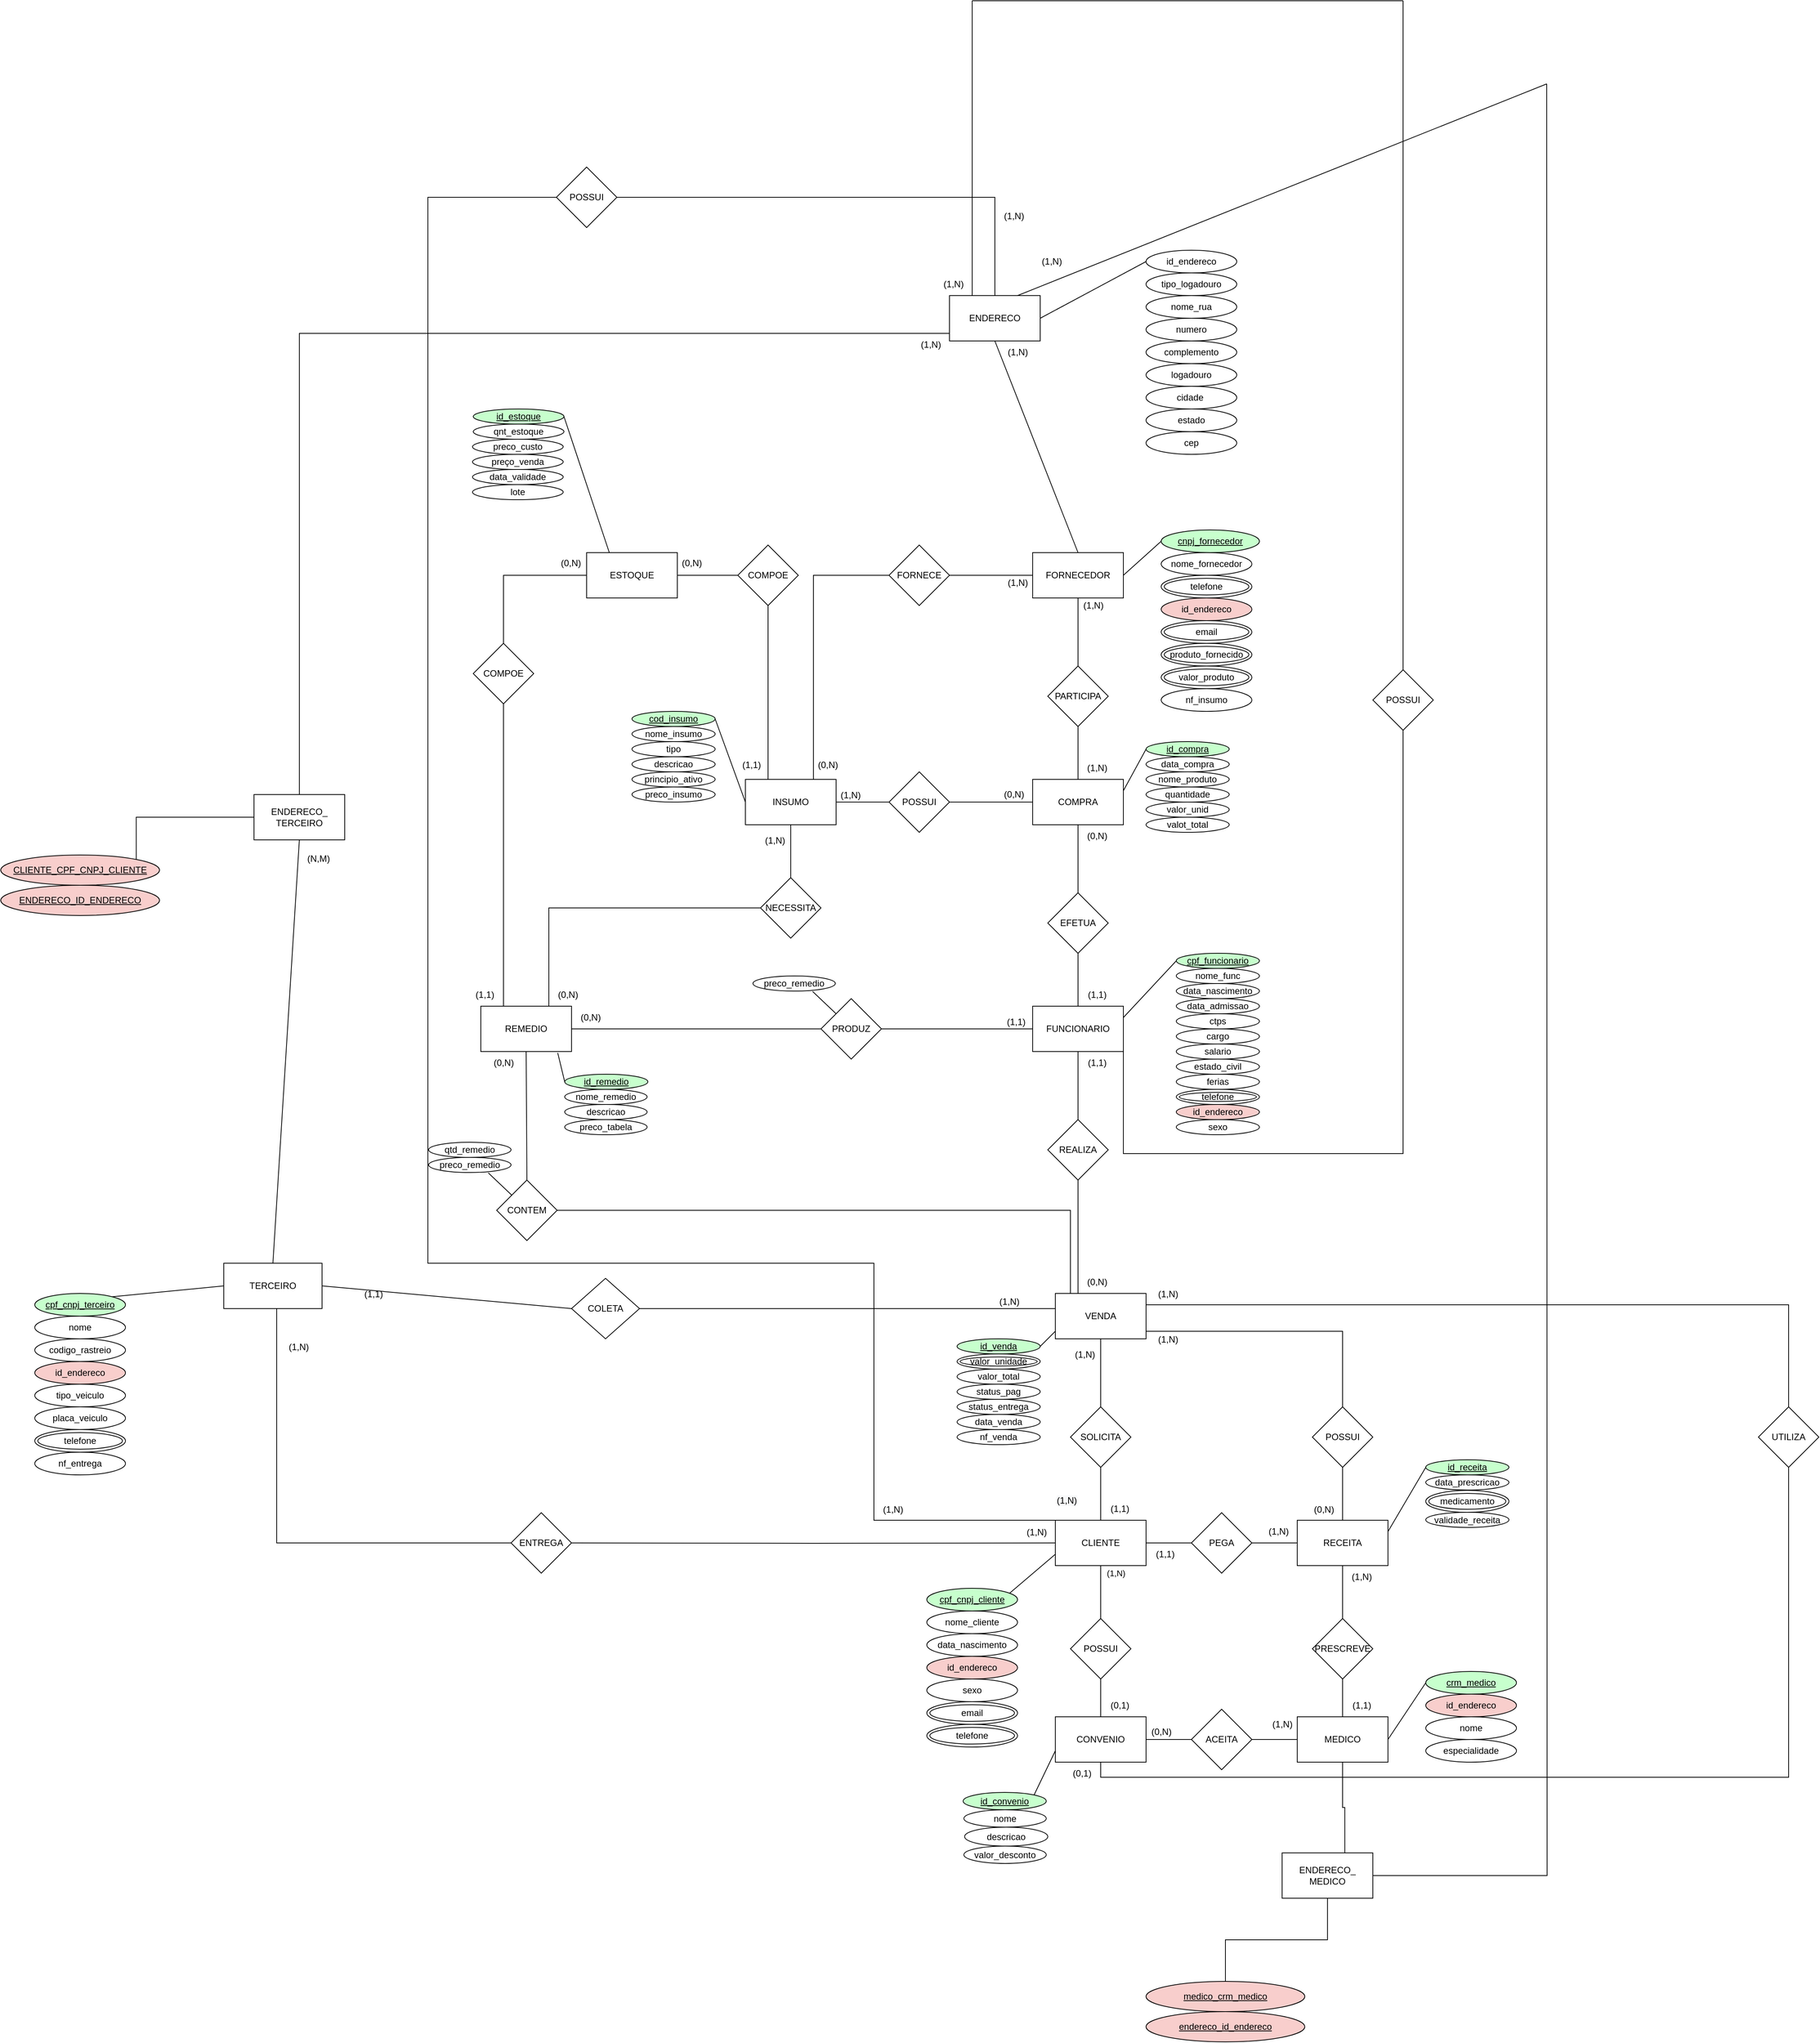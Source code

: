 <mxfile version="20.4.1" type="github">
  <diagram id="HjytBulnDXZ1NcBucnhl" name="Página-1">
    <mxGraphModel dx="3642" dy="2183" grid="1" gridSize="10" guides="1" tooltips="1" connect="1" arrows="1" fold="1" page="1" pageScale="1" pageWidth="1169" pageHeight="827" math="0" shadow="0">
      <root>
        <mxCell id="0" />
        <mxCell id="1" parent="0" />
        <mxCell id="juIPJ5hm67NrbyH4Smqm-1" value="" style="edgeStyle=orthogonalEdgeStyle;rounded=0;orthogonalLoop=1;jettySize=auto;html=1;endArrow=none;endFill=0;" parent="1" source="juIPJ5hm67NrbyH4Smqm-2" target="juIPJ5hm67NrbyH4Smqm-20" edge="1">
          <mxGeometry relative="1" as="geometry" />
        </mxCell>
        <mxCell id="juIPJ5hm67NrbyH4Smqm-2" value="CLIENTE" style="rounded=0;whiteSpace=wrap;html=1;" parent="1" vertex="1">
          <mxGeometry x="180" y="450" width="120" height="60" as="geometry" />
        </mxCell>
        <mxCell id="juIPJ5hm67NrbyH4Smqm-3" value="" style="edgeStyle=orthogonalEdgeStyle;rounded=0;orthogonalLoop=1;jettySize=auto;html=1;endArrow=none;endFill=0;" parent="1" source="juIPJ5hm67NrbyH4Smqm-4" target="juIPJ5hm67NrbyH4Smqm-2" edge="1">
          <mxGeometry relative="1" as="geometry">
            <Array as="points">
              <mxPoint x="320" y="480" />
              <mxPoint x="320" y="480" />
            </Array>
          </mxGeometry>
        </mxCell>
        <mxCell id="juIPJ5hm67NrbyH4Smqm-4" value="PEGA" style="rhombus;whiteSpace=wrap;html=1;" parent="1" vertex="1">
          <mxGeometry x="360" y="440" width="80" height="80" as="geometry" />
        </mxCell>
        <mxCell id="juIPJ5hm67NrbyH4Smqm-5" style="edgeStyle=orthogonalEdgeStyle;rounded=0;orthogonalLoop=1;jettySize=auto;html=1;endArrow=none;endFill=0;" parent="1" source="juIPJ5hm67NrbyH4Smqm-6" target="juIPJ5hm67NrbyH4Smqm-4" edge="1">
          <mxGeometry relative="1" as="geometry" />
        </mxCell>
        <mxCell id="juIPJ5hm67NrbyH4Smqm-6" value="RECEITA" style="rounded=0;whiteSpace=wrap;html=1;" parent="1" vertex="1">
          <mxGeometry x="500" y="450" width="120" height="60" as="geometry" />
        </mxCell>
        <mxCell id="juIPJ5hm67NrbyH4Smqm-7" style="edgeStyle=orthogonalEdgeStyle;rounded=0;orthogonalLoop=1;jettySize=auto;html=1;endArrow=none;endFill=0;" parent="1" source="juIPJ5hm67NrbyH4Smqm-8" edge="1">
          <mxGeometry relative="1" as="geometry">
            <mxPoint x="560" y="660" as="targetPoint" />
          </mxGeometry>
        </mxCell>
        <mxCell id="TPPKJd5RpHI34Z4o1Vln-40" style="edgeStyle=orthogonalEdgeStyle;rounded=0;orthogonalLoop=1;jettySize=auto;html=1;exitX=0.5;exitY=1;exitDx=0;exitDy=0;endArrow=none;endFill=0;entryX=0.691;entryY=0.021;entryDx=0;entryDy=0;entryPerimeter=0;" parent="1" source="juIPJ5hm67NrbyH4Smqm-8" target="TPPKJd5RpHI34Z4o1Vln-67" edge="1">
          <mxGeometry relative="1" as="geometry">
            <mxPoint x="560" y="1010" as="targetPoint" />
          </mxGeometry>
        </mxCell>
        <mxCell id="juIPJ5hm67NrbyH4Smqm-8" value="MEDICO" style="rounded=0;whiteSpace=wrap;html=1;" parent="1" vertex="1">
          <mxGeometry x="500" y="710" width="120" height="60" as="geometry" />
        </mxCell>
        <mxCell id="juIPJ5hm67NrbyH4Smqm-9" style="edgeStyle=orthogonalEdgeStyle;rounded=0;orthogonalLoop=1;jettySize=auto;html=1;entryX=0.5;entryY=1;entryDx=0;entryDy=0;endArrow=none;endFill=0;" parent="1" source="juIPJ5hm67NrbyH4Smqm-10" target="juIPJ5hm67NrbyH4Smqm-6" edge="1">
          <mxGeometry relative="1" as="geometry" />
        </mxCell>
        <mxCell id="juIPJ5hm67NrbyH4Smqm-10" value="PRESCREVE" style="rhombus;whiteSpace=wrap;html=1;" parent="1" vertex="1">
          <mxGeometry x="520" y="580" width="80" height="80" as="geometry" />
        </mxCell>
        <mxCell id="juIPJ5hm67NrbyH4Smqm-11" style="edgeStyle=orthogonalEdgeStyle;rounded=0;orthogonalLoop=1;jettySize=auto;html=1;entryX=0;entryY=0.5;entryDx=0;entryDy=0;endArrow=none;endFill=0;" parent="1" source="juIPJ5hm67NrbyH4Smqm-12" target="juIPJ5hm67NrbyH4Smqm-8" edge="1">
          <mxGeometry relative="1" as="geometry" />
        </mxCell>
        <mxCell id="juIPJ5hm67NrbyH4Smqm-12" value="ACEITA" style="rhombus;whiteSpace=wrap;html=1;" parent="1" vertex="1">
          <mxGeometry x="360" y="700" width="80" height="80" as="geometry" />
        </mxCell>
        <mxCell id="juIPJ5hm67NrbyH4Smqm-13" style="edgeStyle=orthogonalEdgeStyle;rounded=0;orthogonalLoop=1;jettySize=auto;html=1;entryX=0;entryY=0.5;entryDx=0;entryDy=0;endArrow=none;endFill=0;" parent="1" source="juIPJ5hm67NrbyH4Smqm-15" target="juIPJ5hm67NrbyH4Smqm-12" edge="1">
          <mxGeometry relative="1" as="geometry" />
        </mxCell>
        <mxCell id="juIPJ5hm67NrbyH4Smqm-14" style="edgeStyle=orthogonalEdgeStyle;rounded=0;orthogonalLoop=1;jettySize=auto;html=1;entryX=0.5;entryY=1;entryDx=0;entryDy=0;endArrow=none;endFill=0;exitX=0.5;exitY=1;exitDx=0;exitDy=0;" parent="1" source="juIPJ5hm67NrbyH4Smqm-15" target="juIPJ5hm67NrbyH4Smqm-25" edge="1">
          <mxGeometry relative="1" as="geometry">
            <mxPoint x="810.0" y="740" as="sourcePoint" />
          </mxGeometry>
        </mxCell>
        <mxCell id="juIPJ5hm67NrbyH4Smqm-15" value="CONVENIO" style="rounded=0;whiteSpace=wrap;html=1;" parent="1" vertex="1">
          <mxGeometry x="180" y="710" width="120" height="60" as="geometry" />
        </mxCell>
        <mxCell id="juIPJ5hm67NrbyH4Smqm-16" value="(1,N)" style="edgeStyle=orthogonalEdgeStyle;rounded=0;orthogonalLoop=1;jettySize=auto;html=1;entryX=0.5;entryY=1;entryDx=0;entryDy=0;exitX=0.5;exitY=0;exitDx=0;exitDy=0;endArrow=none;endFill=0;" parent="1" source="juIPJ5hm67NrbyH4Smqm-18" target="juIPJ5hm67NrbyH4Smqm-2" edge="1">
          <mxGeometry x="0.714" y="-20" relative="1" as="geometry">
            <Array as="points">
              <mxPoint x="240" y="550" />
              <mxPoint x="240" y="550" />
            </Array>
            <mxPoint as="offset" />
          </mxGeometry>
        </mxCell>
        <mxCell id="juIPJ5hm67NrbyH4Smqm-17" style="edgeStyle=orthogonalEdgeStyle;rounded=0;orthogonalLoop=1;jettySize=auto;html=1;entryX=0.5;entryY=0;entryDx=0;entryDy=0;exitX=0.5;exitY=1;exitDx=0;exitDy=0;endArrow=none;endFill=0;" parent="1" source="juIPJ5hm67NrbyH4Smqm-18" target="juIPJ5hm67NrbyH4Smqm-15" edge="1">
          <mxGeometry relative="1" as="geometry" />
        </mxCell>
        <mxCell id="juIPJ5hm67NrbyH4Smqm-18" value="POSSUI" style="rhombus;whiteSpace=wrap;html=1;" parent="1" vertex="1">
          <mxGeometry x="200" y="580" width="80" height="80" as="geometry" />
        </mxCell>
        <mxCell id="juIPJ5hm67NrbyH4Smqm-19" value="" style="edgeStyle=orthogonalEdgeStyle;rounded=0;orthogonalLoop=1;jettySize=auto;html=1;endArrow=none;endFill=0;" parent="1" source="juIPJ5hm67NrbyH4Smqm-20" target="juIPJ5hm67NrbyH4Smqm-23" edge="1">
          <mxGeometry relative="1" as="geometry" />
        </mxCell>
        <mxCell id="juIPJ5hm67NrbyH4Smqm-20" value="SOLICITA" style="rhombus;whiteSpace=wrap;html=1;rounded=0;" parent="1" vertex="1">
          <mxGeometry x="200" y="300" width="80" height="80" as="geometry" />
        </mxCell>
        <mxCell id="juIPJ5hm67NrbyH4Smqm-21" value="" style="edgeStyle=orthogonalEdgeStyle;rounded=0;orthogonalLoop=1;jettySize=auto;html=1;endArrow=none;endFill=0;" parent="1" source="juIPJ5hm67NrbyH4Smqm-23" target="juIPJ5hm67NrbyH4Smqm-27" edge="1">
          <mxGeometry relative="1" as="geometry">
            <Array as="points">
              <mxPoint x="560" y="200" />
            </Array>
          </mxGeometry>
        </mxCell>
        <mxCell id="juIPJ5hm67NrbyH4Smqm-22" value="" style="edgeStyle=orthogonalEdgeStyle;rounded=0;orthogonalLoop=1;jettySize=auto;html=1;endArrow=none;endFill=0;exitX=0.25;exitY=0;exitDx=0;exitDy=0;" parent="1" source="juIPJ5hm67NrbyH4Smqm-23" target="juIPJ5hm67NrbyH4Smqm-29" edge="1">
          <mxGeometry relative="1" as="geometry">
            <Array as="points">
              <mxPoint x="210" y="70" />
              <mxPoint x="210" y="70" />
            </Array>
          </mxGeometry>
        </mxCell>
        <mxCell id="TPPKJd5RpHI34Z4o1Vln-34" style="edgeStyle=orthogonalEdgeStyle;rounded=0;orthogonalLoop=1;jettySize=auto;html=1;endArrow=none;endFill=0;entryX=0;entryY=0.5;entryDx=0;entryDy=0;exitX=0.167;exitY=0;exitDx=0;exitDy=0;exitPerimeter=0;" parent="1" source="juIPJ5hm67NrbyH4Smqm-2" target="TPPKJd5RpHI34Z4o1Vln-36" edge="1">
          <mxGeometry relative="1" as="geometry">
            <mxPoint x="-540" y="-1300" as="targetPoint" />
            <mxPoint x="220" y="430" as="sourcePoint" />
            <Array as="points">
              <mxPoint x="-60" y="450" />
              <mxPoint x="-60" y="110" />
              <mxPoint x="-650" y="110" />
              <mxPoint x="-650" y="-1300" />
            </Array>
          </mxGeometry>
        </mxCell>
        <mxCell id="juIPJ5hm67NrbyH4Smqm-23" value="VENDA" style="whiteSpace=wrap;html=1;rounded=0;" parent="1" vertex="1">
          <mxGeometry x="180" y="150" width="120" height="60" as="geometry" />
        </mxCell>
        <mxCell id="juIPJ5hm67NrbyH4Smqm-24" style="edgeStyle=orthogonalEdgeStyle;rounded=0;orthogonalLoop=1;jettySize=auto;html=1;entryX=1;entryY=0.25;entryDx=0;entryDy=0;endArrow=none;endFill=0;exitX=0.5;exitY=0;exitDx=0;exitDy=0;" parent="1" source="juIPJ5hm67NrbyH4Smqm-25" target="juIPJ5hm67NrbyH4Smqm-23" edge="1">
          <mxGeometry relative="1" as="geometry">
            <mxPoint x="810.0" y="180" as="targetPoint" />
          </mxGeometry>
        </mxCell>
        <mxCell id="juIPJ5hm67NrbyH4Smqm-25" value="UTILIZA" style="rhombus;whiteSpace=wrap;html=1;" parent="1" vertex="1">
          <mxGeometry x="1110" y="300" width="80" height="80" as="geometry" />
        </mxCell>
        <mxCell id="juIPJ5hm67NrbyH4Smqm-26" style="edgeStyle=orthogonalEdgeStyle;rounded=0;orthogonalLoop=1;jettySize=auto;html=1;entryX=0.5;entryY=0;entryDx=0;entryDy=0;endArrow=none;endFill=0;" parent="1" source="juIPJ5hm67NrbyH4Smqm-27" target="juIPJ5hm67NrbyH4Smqm-6" edge="1">
          <mxGeometry relative="1" as="geometry" />
        </mxCell>
        <mxCell id="juIPJ5hm67NrbyH4Smqm-27" value="POSSUI" style="rhombus;whiteSpace=wrap;html=1;rounded=0;" parent="1" vertex="1">
          <mxGeometry x="520" y="300" width="80" height="80" as="geometry" />
        </mxCell>
        <mxCell id="juIPJ5hm67NrbyH4Smqm-28" value="" style="edgeStyle=orthogonalEdgeStyle;rounded=0;orthogonalLoop=1;jettySize=auto;html=1;endArrow=none;endFill=0;" parent="1" source="juIPJ5hm67NrbyH4Smqm-29" target="juIPJ5hm67NrbyH4Smqm-34" edge="1">
          <mxGeometry relative="1" as="geometry" />
        </mxCell>
        <mxCell id="juIPJ5hm67NrbyH4Smqm-29" value="REALIZA" style="rhombus;whiteSpace=wrap;html=1;rounded=0;" parent="1" vertex="1">
          <mxGeometry x="170" y="-80" width="80" height="80" as="geometry" />
        </mxCell>
        <mxCell id="juIPJ5hm67NrbyH4Smqm-30" style="edgeStyle=orthogonalEdgeStyle;rounded=0;orthogonalLoop=1;jettySize=auto;html=1;endArrow=none;endFill=0;" parent="1" source="juIPJ5hm67NrbyH4Smqm-31" target="juIPJ5hm67NrbyH4Smqm-23" edge="1">
          <mxGeometry relative="1" as="geometry">
            <Array as="points">
              <mxPoint x="200" y="40" />
            </Array>
          </mxGeometry>
        </mxCell>
        <mxCell id="juIPJ5hm67NrbyH4Smqm-31" value="CONTEM" style="rhombus;whiteSpace=wrap;html=1;" parent="1" vertex="1">
          <mxGeometry x="-559" width="80" height="80" as="geometry" />
        </mxCell>
        <mxCell id="juIPJ5hm67NrbyH4Smqm-32" value="" style="edgeStyle=orthogonalEdgeStyle;rounded=0;orthogonalLoop=1;jettySize=auto;html=1;endArrow=none;endFill=0;" parent="1" source="juIPJ5hm67NrbyH4Smqm-34" target="juIPJ5hm67NrbyH4Smqm-38" edge="1">
          <mxGeometry relative="1" as="geometry" />
        </mxCell>
        <mxCell id="juIPJ5hm67NrbyH4Smqm-33" value="" style="edgeStyle=orthogonalEdgeStyle;rounded=0;orthogonalLoop=1;jettySize=auto;html=1;endArrow=none;endFill=0;exitX=0;exitY=0.5;exitDx=0;exitDy=0;" parent="1" source="juIPJ5hm67NrbyH4Smqm-34" target="juIPJ5hm67NrbyH4Smqm-42" edge="1">
          <mxGeometry relative="1" as="geometry">
            <mxPoint x="-110.0" y="-200" as="sourcePoint" />
          </mxGeometry>
        </mxCell>
        <mxCell id="TPPKJd5RpHI34Z4o1Vln-47" style="edgeStyle=orthogonalEdgeStyle;rounded=0;orthogonalLoop=1;jettySize=auto;html=1;exitX=1;exitY=1;exitDx=0;exitDy=0;endArrow=none;endFill=0;entryX=0.5;entryY=1;entryDx=0;entryDy=0;" parent="1" source="juIPJ5hm67NrbyH4Smqm-34" target="TPPKJd5RpHI34Z4o1Vln-48" edge="1">
          <mxGeometry relative="1" as="geometry">
            <mxPoint x="640" y="-600" as="targetPoint" />
            <Array as="points">
              <mxPoint x="270" y="-35" />
              <mxPoint x="640" y="-35" />
            </Array>
          </mxGeometry>
        </mxCell>
        <mxCell id="juIPJ5hm67NrbyH4Smqm-34" value="FUNCIONARIO" style="whiteSpace=wrap;html=1;rounded=0;" parent="1" vertex="1">
          <mxGeometry x="150" y="-230" width="120" height="60" as="geometry" />
        </mxCell>
        <mxCell id="juIPJ5hm67NrbyH4Smqm-35" style="edgeStyle=orthogonalEdgeStyle;rounded=0;orthogonalLoop=1;jettySize=auto;html=1;exitX=1;exitY=0.5;exitDx=0;exitDy=0;entryX=0;entryY=0.5;entryDx=0;entryDy=0;endArrow=none;endFill=0;" parent="1" source="juIPJ5hm67NrbyH4Smqm-36" target="juIPJ5hm67NrbyH4Smqm-89" edge="1">
          <mxGeometry relative="1" as="geometry" />
        </mxCell>
        <mxCell id="juIPJ5hm67NrbyH4Smqm-36" value="ESTOQUE" style="whiteSpace=wrap;html=1;rounded=0;" parent="1" vertex="1">
          <mxGeometry x="-440" y="-830" width="120" height="60" as="geometry" />
        </mxCell>
        <mxCell id="juIPJ5hm67NrbyH4Smqm-37" value="" style="edgeStyle=orthogonalEdgeStyle;rounded=0;orthogonalLoop=1;jettySize=auto;html=1;endArrow=none;endFill=0;" parent="1" source="juIPJ5hm67NrbyH4Smqm-38" target="juIPJ5hm67NrbyH4Smqm-41" edge="1">
          <mxGeometry relative="1" as="geometry" />
        </mxCell>
        <mxCell id="juIPJ5hm67NrbyH4Smqm-38" value="EFETUA" style="rhombus;whiteSpace=wrap;html=1;rounded=0;" parent="1" vertex="1">
          <mxGeometry x="170" y="-380" width="80" height="80" as="geometry" />
        </mxCell>
        <mxCell id="juIPJ5hm67NrbyH4Smqm-39" value="" style="edgeStyle=orthogonalEdgeStyle;rounded=0;orthogonalLoop=1;jettySize=auto;html=1;endArrow=none;endFill=0;" parent="1" source="juIPJ5hm67NrbyH4Smqm-41" target="juIPJ5hm67NrbyH4Smqm-52" edge="1">
          <mxGeometry relative="1" as="geometry" />
        </mxCell>
        <mxCell id="juIPJ5hm67NrbyH4Smqm-40" value="" style="edgeStyle=orthogonalEdgeStyle;rounded=0;orthogonalLoop=1;jettySize=auto;html=1;endArrow=none;endFill=0;" parent="1" source="juIPJ5hm67NrbyH4Smqm-41" target="juIPJ5hm67NrbyH4Smqm-56" edge="1">
          <mxGeometry relative="1" as="geometry" />
        </mxCell>
        <mxCell id="juIPJ5hm67NrbyH4Smqm-41" value="COMPRA" style="whiteSpace=wrap;html=1;rounded=0;" parent="1" vertex="1">
          <mxGeometry x="150" y="-530" width="120" height="60" as="geometry" />
        </mxCell>
        <mxCell id="juIPJ5hm67NrbyH4Smqm-42" value="PRODUZ" style="rhombus;whiteSpace=wrap;html=1;rounded=0;" parent="1" vertex="1">
          <mxGeometry x="-130" y="-240" width="80" height="80" as="geometry" />
        </mxCell>
        <mxCell id="juIPJ5hm67NrbyH4Smqm-43" value="" style="edgeStyle=orthogonalEdgeStyle;rounded=0;orthogonalLoop=1;jettySize=auto;html=1;endArrow=none;endFill=0;entryX=0;entryY=0.5;entryDx=0;entryDy=0;" parent="1" source="juIPJ5hm67NrbyH4Smqm-45" target="juIPJ5hm67NrbyH4Smqm-42" edge="1">
          <mxGeometry relative="1" as="geometry">
            <mxPoint x="-10" y="-200" as="targetPoint" />
          </mxGeometry>
        </mxCell>
        <mxCell id="juIPJ5hm67NrbyH4Smqm-44" style="edgeStyle=orthogonalEdgeStyle;rounded=0;orthogonalLoop=1;jettySize=auto;html=1;exitX=0.5;exitY=0;exitDx=0;exitDy=0;entryX=0;entryY=0.5;entryDx=0;entryDy=0;endArrow=none;endFill=0;startArrow=none;" parent="1" source="juIPJ5hm67NrbyH4Smqm-86" target="juIPJ5hm67NrbyH4Smqm-36" edge="1">
          <mxGeometry relative="1" as="geometry">
            <Array as="points">
              <mxPoint x="-550" y="-800" />
            </Array>
          </mxGeometry>
        </mxCell>
        <mxCell id="juIPJ5hm67NrbyH4Smqm-45" value="REMEDIO" style="whiteSpace=wrap;html=1;rounded=0;" parent="1" vertex="1">
          <mxGeometry x="-580" y="-230" width="120" height="60" as="geometry" />
        </mxCell>
        <mxCell id="juIPJ5hm67NrbyH4Smqm-49" value="" style="edgeStyle=orthogonalEdgeStyle;rounded=0;orthogonalLoop=1;jettySize=auto;html=1;endArrow=none;endFill=0;exitX=0.618;exitY=0.984;exitDx=0;exitDy=0;exitPerimeter=0;" parent="1" source="juIPJ5hm67NrbyH4Smqm-50" edge="1">
          <mxGeometry relative="1" as="geometry">
            <Array as="points">
              <mxPoint x="-900" y="170" />
              <mxPoint x="-850" y="170" />
              <mxPoint x="-850" y="480" />
            </Array>
            <mxPoint x="-540" y="480" as="targetPoint" />
            <mxPoint x="-900" y="170" as="sourcePoint" />
          </mxGeometry>
        </mxCell>
        <mxCell id="juIPJ5hm67NrbyH4Smqm-50" value="TERCEIRO" style="whiteSpace=wrap;html=1;rounded=0;" parent="1" vertex="1">
          <mxGeometry x="-920" y="110" width="130" height="60" as="geometry" />
        </mxCell>
        <mxCell id="juIPJ5hm67NrbyH4Smqm-51" value="" style="edgeStyle=orthogonalEdgeStyle;rounded=0;orthogonalLoop=1;jettySize=auto;html=1;endArrow=none;endFill=0;" parent="1" source="juIPJ5hm67NrbyH4Smqm-52" target="juIPJ5hm67NrbyH4Smqm-54" edge="1">
          <mxGeometry relative="1" as="geometry" />
        </mxCell>
        <mxCell id="juIPJ5hm67NrbyH4Smqm-52" value="PARTICIPA" style="rhombus;whiteSpace=wrap;html=1;rounded=0;" parent="1" vertex="1">
          <mxGeometry x="170" y="-680" width="80" height="80" as="geometry" />
        </mxCell>
        <mxCell id="juIPJ5hm67NrbyH4Smqm-53" value="" style="edgeStyle=orthogonalEdgeStyle;rounded=0;orthogonalLoop=1;jettySize=auto;html=1;endArrow=none;endFill=0;" parent="1" source="juIPJ5hm67NrbyH4Smqm-54" target="juIPJ5hm67NrbyH4Smqm-60" edge="1">
          <mxGeometry relative="1" as="geometry" />
        </mxCell>
        <mxCell id="juIPJ5hm67NrbyH4Smqm-54" value="FORNECEDOR" style="whiteSpace=wrap;html=1;rounded=0;" parent="1" vertex="1">
          <mxGeometry x="150" y="-830" width="120" height="60" as="geometry" />
        </mxCell>
        <mxCell id="juIPJ5hm67NrbyH4Smqm-55" value="" style="edgeStyle=orthogonalEdgeStyle;rounded=0;orthogonalLoop=1;jettySize=auto;html=1;endArrow=none;endFill=0;" parent="1" source="juIPJ5hm67NrbyH4Smqm-56" target="juIPJ5hm67NrbyH4Smqm-58" edge="1">
          <mxGeometry relative="1" as="geometry" />
        </mxCell>
        <mxCell id="juIPJ5hm67NrbyH4Smqm-56" value="POSSUI" style="rhombus;whiteSpace=wrap;html=1;rounded=0;" parent="1" vertex="1">
          <mxGeometry x="-40" y="-540" width="80" height="80" as="geometry" />
        </mxCell>
        <mxCell id="juIPJ5hm67NrbyH4Smqm-57" value="" style="edgeStyle=orthogonalEdgeStyle;rounded=0;orthogonalLoop=1;jettySize=auto;html=1;endArrow=none;endFill=0;" parent="1" source="juIPJ5hm67NrbyH4Smqm-58" target="juIPJ5hm67NrbyH4Smqm-62" edge="1">
          <mxGeometry relative="1" as="geometry" />
        </mxCell>
        <mxCell id="juIPJ5hm67NrbyH4Smqm-58" value="INSUMO" style="whiteSpace=wrap;html=1;rounded=0;" parent="1" vertex="1">
          <mxGeometry x="-230" y="-530" width="120" height="60" as="geometry" />
        </mxCell>
        <mxCell id="juIPJ5hm67NrbyH4Smqm-59" value="" style="edgeStyle=orthogonalEdgeStyle;rounded=0;orthogonalLoop=1;jettySize=auto;html=1;endArrow=none;endFill=0;" parent="1" source="juIPJ5hm67NrbyH4Smqm-60" target="juIPJ5hm67NrbyH4Smqm-58" edge="1">
          <mxGeometry relative="1" as="geometry">
            <mxPoint x="-90.0" y="-800" as="targetPoint" />
            <Array as="points">
              <mxPoint x="-140" y="-800" />
            </Array>
          </mxGeometry>
        </mxCell>
        <mxCell id="juIPJ5hm67NrbyH4Smqm-60" value="FORNECE" style="rhombus;whiteSpace=wrap;html=1;rounded=0;" parent="1" vertex="1">
          <mxGeometry x="-40" y="-840" width="80" height="80" as="geometry" />
        </mxCell>
        <mxCell id="juIPJ5hm67NrbyH4Smqm-61" style="edgeStyle=orthogonalEdgeStyle;rounded=0;orthogonalLoop=1;jettySize=auto;html=1;endArrow=none;endFill=0;" parent="1" source="juIPJ5hm67NrbyH4Smqm-62" target="juIPJ5hm67NrbyH4Smqm-45" edge="1">
          <mxGeometry relative="1" as="geometry">
            <Array as="points">
              <mxPoint x="-490" y="-360" />
            </Array>
          </mxGeometry>
        </mxCell>
        <mxCell id="juIPJ5hm67NrbyH4Smqm-62" value="NECESSITA" style="rhombus;whiteSpace=wrap;html=1;rounded=0;" parent="1" vertex="1">
          <mxGeometry x="-210" y="-400" width="80" height="80" as="geometry" />
        </mxCell>
        <mxCell id="juIPJ5hm67NrbyH4Smqm-63" style="edgeStyle=orthogonalEdgeStyle;rounded=0;orthogonalLoop=1;jettySize=auto;html=1;entryX=0;entryY=0.5;entryDx=0;entryDy=0;endArrow=none;endFill=0;" parent="1" target="juIPJ5hm67NrbyH4Smqm-2" edge="1">
          <mxGeometry relative="1" as="geometry">
            <mxPoint x="-460" y="480" as="sourcePoint" />
          </mxGeometry>
        </mxCell>
        <mxCell id="juIPJ5hm67NrbyH4Smqm-65" value="&lt;u&gt;id_venda&lt;/u&gt;" style="ellipse;whiteSpace=wrap;html=1;fillColor=#C7FFCD;" parent="1" vertex="1">
          <mxGeometry x="50" y="210" width="110" height="20" as="geometry" />
        </mxCell>
        <mxCell id="juIPJ5hm67NrbyH4Smqm-66" value="valor_total" style="ellipse;whiteSpace=wrap;html=1;fillColor=#FFFFFF;" parent="1" vertex="1">
          <mxGeometry x="50" y="250" width="110" height="20" as="geometry" />
        </mxCell>
        <mxCell id="juIPJ5hm67NrbyH4Smqm-67" value="data_venda" style="ellipse;whiteSpace=wrap;html=1;fillColor=#FFFFFF;" parent="1" vertex="1">
          <mxGeometry x="50" y="310" width="110" height="20" as="geometry" />
        </mxCell>
        <mxCell id="juIPJ5hm67NrbyH4Smqm-68" value="" style="endArrow=none;html=1;rounded=0;entryX=0;entryY=0.833;entryDx=0;entryDy=0;exitX=1;exitY=0.5;exitDx=0;exitDy=0;entryPerimeter=0;" parent="1" source="juIPJ5hm67NrbyH4Smqm-65" target="juIPJ5hm67NrbyH4Smqm-23" edge="1">
          <mxGeometry width="50" height="50" relative="1" as="geometry">
            <mxPoint x="130" y="230" as="sourcePoint" />
            <mxPoint x="180" y="180" as="targetPoint" />
          </mxGeometry>
        </mxCell>
        <mxCell id="juIPJ5hm67NrbyH4Smqm-69" value="&lt;u&gt;&lt;span&gt;cod_insumo&lt;/span&gt;&lt;/u&gt;" style="ellipse;whiteSpace=wrap;html=1;fillColor=#C7FFCD;fontStyle=0" parent="1" vertex="1">
          <mxGeometry x="-380" y="-620" width="110" height="20" as="geometry" />
        </mxCell>
        <mxCell id="juIPJ5hm67NrbyH4Smqm-70" value="nome_insumo" style="ellipse;whiteSpace=wrap;html=1;fillColor=#FFFFFF;" parent="1" vertex="1">
          <mxGeometry x="-380" y="-600" width="110" height="20" as="geometry" />
        </mxCell>
        <mxCell id="juIPJ5hm67NrbyH4Smqm-74" value="descricao" style="ellipse;whiteSpace=wrap;html=1;fillColor=#FFFFFF;" parent="1" vertex="1">
          <mxGeometry x="-380" y="-560" width="110" height="20" as="geometry" />
        </mxCell>
        <mxCell id="juIPJ5hm67NrbyH4Smqm-75" value="" style="endArrow=none;html=1;rounded=0;entryX=0;entryY=0.5;entryDx=0;entryDy=0;exitX=1;exitY=0.5;exitDx=0;exitDy=0;" parent="1" source="juIPJ5hm67NrbyH4Smqm-69" target="juIPJ5hm67NrbyH4Smqm-58" edge="1">
          <mxGeometry width="50" height="50" relative="1" as="geometry">
            <mxPoint x="-330" y="-388" as="sourcePoint" />
            <mxPoint x="-280" y="-438" as="targetPoint" />
          </mxGeometry>
        </mxCell>
        <mxCell id="juIPJ5hm67NrbyH4Smqm-77" value="(1,N)" style="text;strokeColor=none;fillColor=none;align=left;verticalAlign=middle;spacingLeft=4;spacingRight=4;overflow=hidden;points=[[0,0.5],[1,0.5]];portConstraint=eastwest;rotatable=0;" parent="1" vertex="1">
          <mxGeometry x="200" y="220" width="40" height="20" as="geometry" />
        </mxCell>
        <mxCell id="juIPJ5hm67NrbyH4Smqm-79" value="(1,N)" style="text;strokeColor=none;fillColor=none;align=left;verticalAlign=middle;spacingLeft=4;spacingRight=4;overflow=hidden;points=[[0,0.5],[1,0.5]];portConstraint=eastwest;rotatable=0;" parent="1" vertex="1">
          <mxGeometry x="310" y="200" width="40" height="20" as="geometry" />
        </mxCell>
        <mxCell id="juIPJ5hm67NrbyH4Smqm-80" value="(0,N)" style="text;strokeColor=none;fillColor=none;align=left;verticalAlign=middle;spacingLeft=4;spacingRight=4;overflow=hidden;points=[[0,0.5],[1,0.5]];portConstraint=eastwest;rotatable=0;" parent="1" vertex="1">
          <mxGeometry x="-140" y="-560" width="40" height="20" as="geometry" />
        </mxCell>
        <mxCell id="juIPJ5hm67NrbyH4Smqm-81" value="(1,N)" style="text;strokeColor=none;fillColor=none;align=left;verticalAlign=middle;spacingLeft=4;spacingRight=4;overflow=hidden;points=[[0,0.5],[1,0.5]];portConstraint=eastwest;rotatable=0;" parent="1" vertex="1">
          <mxGeometry x="-110" y="-520" width="40" height="20" as="geometry" />
        </mxCell>
        <mxCell id="juIPJ5hm67NrbyH4Smqm-82" value="(1,N)" style="text;strokeColor=none;fillColor=none;align=left;verticalAlign=middle;spacingLeft=4;spacingRight=4;overflow=hidden;points=[[0,0.5],[1,0.5]];portConstraint=eastwest;rotatable=0;" parent="1" vertex="1">
          <mxGeometry x="-210" y="-460" width="40" height="20" as="geometry" />
        </mxCell>
        <mxCell id="juIPJ5hm67NrbyH4Smqm-83" value="" style="endArrow=none;html=1;rounded=0;entryX=0.5;entryY=1;entryDx=0;entryDy=0;exitX=0.5;exitY=0;exitDx=0;exitDy=0;" parent="1" source="juIPJ5hm67NrbyH4Smqm-31" target="juIPJ5hm67NrbyH4Smqm-45" edge="1">
          <mxGeometry width="50" height="50" relative="1" as="geometry">
            <mxPoint x="-210" y="-100" as="sourcePoint" />
            <mxPoint x="-160" y="-150" as="targetPoint" />
          </mxGeometry>
        </mxCell>
        <mxCell id="juIPJ5hm67NrbyH4Smqm-84" value="(1,N)" style="text;strokeColor=none;fillColor=none;align=left;verticalAlign=middle;spacingLeft=4;spacingRight=4;overflow=hidden;points=[[0,0.5],[1,0.5]];portConstraint=eastwest;rotatable=0;" parent="1" vertex="1">
          <mxGeometry x="100" y="150" width="40" height="20" as="geometry" />
        </mxCell>
        <mxCell id="juIPJ5hm67NrbyH4Smqm-86" value="COMPOE" style="rhombus;whiteSpace=wrap;html=1;" parent="1" vertex="1">
          <mxGeometry x="-590" y="-710" width="80" height="80" as="geometry" />
        </mxCell>
        <mxCell id="juIPJ5hm67NrbyH4Smqm-87" value="" style="edgeStyle=orthogonalEdgeStyle;rounded=0;orthogonalLoop=1;jettySize=auto;html=1;exitX=0.25;exitY=0;exitDx=0;exitDy=0;entryX=0.5;entryY=1;entryDx=0;entryDy=0;endArrow=none;endFill=0;" parent="1" source="juIPJ5hm67NrbyH4Smqm-45" target="juIPJ5hm67NrbyH4Smqm-86" edge="1">
          <mxGeometry relative="1" as="geometry">
            <mxPoint x="-550" y="-230" as="sourcePoint" />
            <mxPoint x="640.0" y="-230" as="targetPoint" />
            <Array as="points" />
          </mxGeometry>
        </mxCell>
        <mxCell id="juIPJ5hm67NrbyH4Smqm-88" style="edgeStyle=orthogonalEdgeStyle;rounded=0;orthogonalLoop=1;jettySize=auto;html=1;entryX=0.25;entryY=0;entryDx=0;entryDy=0;endArrow=none;endFill=0;" parent="1" source="juIPJ5hm67NrbyH4Smqm-89" target="juIPJ5hm67NrbyH4Smqm-58" edge="1">
          <mxGeometry relative="1" as="geometry" />
        </mxCell>
        <mxCell id="juIPJ5hm67NrbyH4Smqm-89" value="COMPOE" style="rhombus;whiteSpace=wrap;html=1;" parent="1" vertex="1">
          <mxGeometry x="-240" y="-840" width="80" height="80" as="geometry" />
        </mxCell>
        <mxCell id="juIPJ5hm67NrbyH4Smqm-90" value="(1,1)" style="text;strokeColor=none;fillColor=none;align=left;verticalAlign=middle;spacingLeft=4;spacingRight=4;overflow=hidden;points=[[0,0.5],[1,0.5]];portConstraint=eastwest;rotatable=0;" parent="1" vertex="1">
          <mxGeometry x="-240" y="-560" width="40" height="20" as="geometry" />
        </mxCell>
        <mxCell id="juIPJ5hm67NrbyH4Smqm-91" value="tipo" style="ellipse;whiteSpace=wrap;html=1;fillColor=#FFFFFF;" parent="1" vertex="1">
          <mxGeometry x="-380" y="-580" width="110" height="20" as="geometry" />
        </mxCell>
        <mxCell id="juIPJ5hm67NrbyH4Smqm-92" value="status_entrega" style="ellipse;whiteSpace=wrap;html=1;fillColor=#FFFFFF;" parent="1" vertex="1">
          <mxGeometry x="50" y="290" width="110" height="20" as="geometry" />
        </mxCell>
        <mxCell id="juIPJ5hm67NrbyH4Smqm-93" value="status_pag" style="ellipse;whiteSpace=wrap;html=1;fillColor=#FFFFFF;" parent="1" vertex="1">
          <mxGeometry x="50" y="270" width="110" height="20" as="geometry" />
        </mxCell>
        <mxCell id="juIPJ5hm67NrbyH4Smqm-94" value="&lt;font style=&quot;font-size: 12px;&quot;&gt;&lt;span&gt;id_estoque&lt;/span&gt;&lt;/font&gt;" style="ellipse;whiteSpace=wrap;html=1;fillColor=#C7FFCD;fontStyle=4" parent="1" vertex="1">
          <mxGeometry x="-590" y="-1020" width="120" height="20" as="geometry" />
        </mxCell>
        <mxCell id="juIPJ5hm67NrbyH4Smqm-98" value="&lt;font style=&quot;font-size: 12px;&quot;&gt;qnt_estoque&lt;/font&gt;" style="ellipse;whiteSpace=wrap;html=1;fontStyle=0;fillColor=#FFFFFF;" parent="1" vertex="1">
          <mxGeometry x="-590" y="-1000" width="120" height="20" as="geometry" />
        </mxCell>
        <mxCell id="juIPJ5hm67NrbyH4Smqm-99" value="&lt;font style=&quot;font-size: 12px;&quot;&gt;preco_custo&lt;/font&gt;" style="ellipse;whiteSpace=wrap;html=1;fontStyle=0" parent="1" vertex="1">
          <mxGeometry x="-591" y="-980" width="120" height="20" as="geometry" />
        </mxCell>
        <mxCell id="juIPJ5hm67NrbyH4Smqm-100" value="&lt;font style=&quot;font-size: 12px;&quot;&gt;preço_venda&lt;/font&gt;" style="ellipse;whiteSpace=wrap;html=1;fontStyle=0" parent="1" vertex="1">
          <mxGeometry x="-591" y="-960" width="120" height="20" as="geometry" />
        </mxCell>
        <mxCell id="juIPJ5hm67NrbyH4Smqm-103" value="" style="endArrow=none;html=1;rounded=0;entryX=0.25;entryY=0;entryDx=0;entryDy=0;exitX=1;exitY=0.5;exitDx=0;exitDy=0;" parent="1" source="juIPJ5hm67NrbyH4Smqm-94" target="juIPJ5hm67NrbyH4Smqm-36" edge="1">
          <mxGeometry width="50" height="50" relative="1" as="geometry">
            <mxPoint x="-420" y="-1000" as="sourcePoint" />
            <mxPoint x="-410" y="-830.0" as="targetPoint" />
            <Array as="points">
              <mxPoint x="-430" y="-890" />
            </Array>
          </mxGeometry>
        </mxCell>
        <mxCell id="juIPJ5hm67NrbyH4Smqm-104" value="&lt;font size=&quot;1&quot; style=&quot;&quot;&gt;&lt;span style=&quot;font-size: 12px;&quot;&gt;id_compra&lt;/span&gt;&lt;/font&gt;" style="ellipse;whiteSpace=wrap;html=1;fillColor=#C7FFCD;fontStyle=4;strokeColor=#000000;" parent="1" vertex="1">
          <mxGeometry x="300" y="-580" width="110" height="20" as="geometry" />
        </mxCell>
        <mxCell id="juIPJ5hm67NrbyH4Smqm-107" value="&lt;font style=&quot;font-size: 12px;&quot;&gt;data_compra&lt;/font&gt;" style="ellipse;whiteSpace=wrap;html=1;" parent="1" vertex="1">
          <mxGeometry x="300" y="-560" width="110" height="20" as="geometry" />
        </mxCell>
        <mxCell id="juIPJ5hm67NrbyH4Smqm-108" value="&lt;font style=&quot;font-size: 12px;&quot;&gt;nome_produto&lt;/font&gt;" style="ellipse;whiteSpace=wrap;html=1;" parent="1" vertex="1">
          <mxGeometry x="300" y="-540" width="110" height="20" as="geometry" />
        </mxCell>
        <mxCell id="juIPJ5hm67NrbyH4Smqm-109" value="&lt;font style=&quot;font-size: 12px;&quot;&gt;quantidade&lt;/font&gt;" style="ellipse;whiteSpace=wrap;html=1;" parent="1" vertex="1">
          <mxGeometry x="300" y="-520" width="110" height="20" as="geometry" />
        </mxCell>
        <mxCell id="juIPJ5hm67NrbyH4Smqm-110" value="&lt;font style=&quot;font-size: 12px;&quot;&gt;valor_unid&lt;/font&gt;" style="ellipse;whiteSpace=wrap;html=1;" parent="1" vertex="1">
          <mxGeometry x="300" y="-500" width="110" height="20" as="geometry" />
        </mxCell>
        <mxCell id="juIPJ5hm67NrbyH4Smqm-111" value="&lt;font style=&quot;font-size: 12px;&quot;&gt;valot_total&lt;/font&gt;" style="ellipse;whiteSpace=wrap;html=1;" parent="1" vertex="1">
          <mxGeometry x="300" y="-480" width="110" height="20" as="geometry" />
        </mxCell>
        <mxCell id="juIPJ5hm67NrbyH4Smqm-112" value="" style="endArrow=none;html=1;rounded=0;fontFamily=Helvetica;fontSize=12;fontColor=default;entryX=0;entryY=0.5;entryDx=0;entryDy=0;exitX=1;exitY=0.25;exitDx=0;exitDy=0;" parent="1" source="juIPJ5hm67NrbyH4Smqm-41" target="juIPJ5hm67NrbyH4Smqm-104" edge="1">
          <mxGeometry width="50" height="50" relative="1" as="geometry">
            <mxPoint x="140" y="-490" as="sourcePoint" />
            <mxPoint x="190" y="-540" as="targetPoint" />
          </mxGeometry>
        </mxCell>
        <mxCell id="juIPJ5hm67NrbyH4Smqm-113" value="(1,N)" style="text;html=1;align=center;verticalAlign=middle;resizable=0;points=[];autosize=1;strokeColor=none;fillColor=none;fontSize=12;fontFamily=Helvetica;fontColor=default;" parent="1" vertex="1">
          <mxGeometry x="210" y="-560" width="50" height="30" as="geometry" />
        </mxCell>
        <mxCell id="juIPJ5hm67NrbyH4Smqm-114" value="(0,N)" style="text;html=1;align=center;verticalAlign=middle;resizable=0;points=[];autosize=1;strokeColor=none;fillColor=none;fontSize=12;fontFamily=Helvetica;fontColor=default;" parent="1" vertex="1">
          <mxGeometry x="100" y="-525" width="50" height="30" as="geometry" />
        </mxCell>
        <mxCell id="juIPJ5hm67NrbyH4Smqm-115" value="(1,1)" style="text;html=1;align=center;verticalAlign=middle;resizable=0;points=[];autosize=1;strokeColor=none;fillColor=none;fontSize=12;fontFamily=Helvetica;fontColor=default;" parent="1" vertex="1">
          <mxGeometry x="210" y="-260" width="50" height="30" as="geometry" />
        </mxCell>
        <mxCell id="juIPJ5hm67NrbyH4Smqm-116" value="(0,N)" style="text;strokeColor=none;fillColor=none;align=left;verticalAlign=middle;spacingLeft=4;spacingRight=4;overflow=hidden;points=[[0,0.5],[1,0.5]];portConstraint=eastwest;rotatable=0;" parent="1" vertex="1">
          <mxGeometry x="-320" y="-827" width="40" height="20" as="geometry" />
        </mxCell>
        <mxCell id="juIPJ5hm67NrbyH4Smqm-117" value="(0,N)" style="text;strokeColor=none;fillColor=none;align=left;verticalAlign=middle;spacingLeft=4;spacingRight=4;overflow=hidden;points=[[0,0.5],[1,0.5]];portConstraint=eastwest;rotatable=0;" parent="1" vertex="1">
          <mxGeometry x="-480" y="-827" width="40" height="20" as="geometry" />
        </mxCell>
        <mxCell id="Mf9cWxCYDlTzHbDjlvr6-2" value="cpf_cnpj_cliente" style="ellipse;whiteSpace=wrap;html=1;fontStyle=4;fillColor=#C7FFCD;" parent="1" vertex="1">
          <mxGeometry x="10" y="540" width="120" height="30" as="geometry" />
        </mxCell>
        <mxCell id="juIPJ5hm67NrbyH4Smqm-124" value="preco_tabela" style="ellipse;whiteSpace=wrap;html=1;align=center;" parent="1" vertex="1">
          <mxGeometry x="-469" y="-80" width="109" height="20" as="geometry" />
        </mxCell>
        <mxCell id="Mf9cWxCYDlTzHbDjlvr6-3" value="nome_cliente" style="ellipse;whiteSpace=wrap;html=1;" parent="1" vertex="1">
          <mxGeometry x="10" y="570" width="120" height="30" as="geometry" />
        </mxCell>
        <mxCell id="juIPJ5hm67NrbyH4Smqm-125" value="&lt;u&gt;id_remedio&lt;/u&gt;" style="ellipse;whiteSpace=wrap;html=1;align=center;strokeColor=default;fillColor=#C7FFCD;gradientColor=none;" parent="1" vertex="1">
          <mxGeometry x="-469" y="-140" width="110" height="20" as="geometry" />
        </mxCell>
        <mxCell id="Mf9cWxCYDlTzHbDjlvr6-4" value="data_nascimento" style="ellipse;whiteSpace=wrap;html=1;" parent="1" vertex="1">
          <mxGeometry x="10" y="600" width="120" height="30" as="geometry" />
        </mxCell>
        <mxCell id="juIPJ5hm67NrbyH4Smqm-126" value="nome_remedio" style="ellipse;whiteSpace=wrap;html=1;align=center;" parent="1" vertex="1">
          <mxGeometry x="-469" y="-120" width="109" height="20" as="geometry" />
        </mxCell>
        <mxCell id="juIPJ5hm67NrbyH4Smqm-127" value="descricao" style="ellipse;whiteSpace=wrap;html=1;align=center;" parent="1" vertex="1">
          <mxGeometry x="-469" y="-100" width="109" height="20" as="geometry" />
        </mxCell>
        <mxCell id="Mf9cWxCYDlTzHbDjlvr6-6" value="sexo" style="ellipse;whiteSpace=wrap;html=1;" parent="1" vertex="1">
          <mxGeometry x="10" y="660" width="120" height="30" as="geometry" />
        </mxCell>
        <mxCell id="Mf9cWxCYDlTzHbDjlvr6-7" value="email" style="ellipse;shape=doubleEllipse;whiteSpace=wrap;html=1;gradientColor=none;perimeterSpacing=0;" parent="1" vertex="1">
          <mxGeometry x="10" y="690" width="120" height="30" as="geometry" />
        </mxCell>
        <mxCell id="juIPJ5hm67NrbyH4Smqm-130" value="" style="endArrow=none;html=1;rounded=0;entryX=0.848;entryY=1.029;entryDx=0;entryDy=0;entryPerimeter=0;exitX=0;exitY=0.5;exitDx=0;exitDy=0;" parent="1" source="juIPJ5hm67NrbyH4Smqm-125" target="juIPJ5hm67NrbyH4Smqm-45" edge="1">
          <mxGeometry width="50" height="50" relative="1" as="geometry">
            <mxPoint x="-260" y="-110" as="sourcePoint" />
            <mxPoint x="-210" y="-160" as="targetPoint" />
          </mxGeometry>
        </mxCell>
        <mxCell id="Mf9cWxCYDlTzHbDjlvr6-8" value="telefone" style="ellipse;shape=doubleEllipse;whiteSpace=wrap;html=1;" parent="1" vertex="1">
          <mxGeometry x="10" y="720" width="120" height="30" as="geometry" />
        </mxCell>
        <mxCell id="juIPJ5hm67NrbyH4Smqm-132" value="(1,1)" style="text;strokeColor=none;fillColor=none;align=left;verticalAlign=middle;spacingLeft=4;spacingRight=4;overflow=hidden;points=[[0,0.5],[1,0.5]];portConstraint=eastwest;rotatable=0;" parent="1" vertex="1">
          <mxGeometry x="110" y="-220" width="40" height="20" as="geometry" />
        </mxCell>
        <mxCell id="Mf9cWxCYDlTzHbDjlvr6-26" value="" style="endArrow=none;html=1;rounded=0;exitX=0.914;exitY=0.213;exitDx=0;exitDy=0;entryX=0;entryY=0.75;entryDx=0;entryDy=0;exitPerimeter=0;" parent="1" source="Mf9cWxCYDlTzHbDjlvr6-2" target="juIPJ5hm67NrbyH4Smqm-2" edge="1">
          <mxGeometry width="50" height="50" relative="1" as="geometry">
            <mxPoint x="160" y="545" as="sourcePoint" />
            <mxPoint x="230" y="480" as="targetPoint" />
          </mxGeometry>
        </mxCell>
        <mxCell id="Mf9cWxCYDlTzHbDjlvr6-28" value="" style="endArrow=none;html=1;rounded=0;entryX=0;entryY=0.5;entryDx=0;entryDy=0;" parent="1" target="Mf9cWxCYDlTzHbDjlvr6-30" edge="1">
          <mxGeometry width="50" height="50" relative="1" as="geometry">
            <mxPoint x="270" y="-800" as="sourcePoint" />
            <mxPoint x="320" y="-850" as="targetPoint" />
          </mxGeometry>
        </mxCell>
        <mxCell id="b41iQ-4jwn6VqAKLqT5_-1" value="valor_desconto" style="ellipse;whiteSpace=wrap;html=1;align=center;" parent="1" vertex="1">
          <mxGeometry x="59" y="881" width="109" height="23" as="geometry" />
        </mxCell>
        <mxCell id="Mf9cWxCYDlTzHbDjlvr6-30" value="cnpj_fornecedor" style="ellipse;whiteSpace=wrap;html=1;fontStyle=4;fillColor=#C7FFCD;" parent="1" vertex="1">
          <mxGeometry x="320" y="-860" width="130" height="30" as="geometry" />
        </mxCell>
        <mxCell id="b41iQ-4jwn6VqAKLqT5_-2" value="id_convenio" style="ellipse;whiteSpace=wrap;html=1;fontStyle=4;fillColor=#C7FFCD;" parent="1" vertex="1">
          <mxGeometry x="58" y="810" width="110" height="23" as="geometry" />
        </mxCell>
        <mxCell id="Mf9cWxCYDlTzHbDjlvr6-31" value="nome_fornecedor" style="ellipse;whiteSpace=wrap;html=1;" parent="1" vertex="1">
          <mxGeometry x="320" y="-830" width="120" height="30" as="geometry" />
        </mxCell>
        <mxCell id="b41iQ-4jwn6VqAKLqT5_-3" value="nome" style="ellipse;whiteSpace=wrap;html=1;align=center;" parent="1" vertex="1">
          <mxGeometry x="59" y="833" width="109" height="23" as="geometry" />
        </mxCell>
        <mxCell id="Mf9cWxCYDlTzHbDjlvr6-32" value="telefone" style="ellipse;shape=doubleEllipse;whiteSpace=wrap;html=1;" parent="1" vertex="1">
          <mxGeometry x="320" y="-800" width="120" height="30" as="geometry" />
        </mxCell>
        <mxCell id="b41iQ-4jwn6VqAKLqT5_-4" value="descricao" style="ellipse;whiteSpace=wrap;html=1;align=center;" parent="1" vertex="1">
          <mxGeometry x="60" y="856" width="110" height="25" as="geometry" />
        </mxCell>
        <mxCell id="b41iQ-4jwn6VqAKLqT5_-6" value="" style="endArrow=none;html=1;rounded=0;exitX=1;exitY=0;exitDx=0;exitDy=0;entryX=0;entryY=0.75;entryDx=0;entryDy=0;" parent="1" source="b41iQ-4jwn6VqAKLqT5_-2" target="juIPJ5hm67NrbyH4Smqm-15" edge="1">
          <mxGeometry width="50" height="50" relative="1" as="geometry">
            <mxPoint x="140" y="820" as="sourcePoint" />
            <mxPoint x="190" y="790" as="targetPoint" />
          </mxGeometry>
        </mxCell>
        <mxCell id="Mf9cWxCYDlTzHbDjlvr6-34" value="email" style="ellipse;shape=doubleEllipse;whiteSpace=wrap;html=1;" parent="1" vertex="1">
          <mxGeometry x="320" y="-740" width="120" height="30" as="geometry" />
        </mxCell>
        <mxCell id="Mf9cWxCYDlTzHbDjlvr6-35" value="produto_fornecido" style="ellipse;shape=doubleEllipse;whiteSpace=wrap;html=1;" parent="1" vertex="1">
          <mxGeometry x="320" y="-710" width="120" height="30" as="geometry" />
        </mxCell>
        <mxCell id="Mf9cWxCYDlTzHbDjlvr6-36" value="valor_produto" style="ellipse;shape=doubleEllipse;whiteSpace=wrap;html=1;" parent="1" vertex="1">
          <mxGeometry x="320" y="-680" width="120" height="30" as="geometry" />
        </mxCell>
        <mxCell id="Mf9cWxCYDlTzHbDjlvr6-37" value="logadouro" style="ellipse;whiteSpace=wrap;html=1;" parent="1" vertex="1">
          <mxGeometry x="300" y="-1080" width="120" height="30" as="geometry" />
        </mxCell>
        <mxCell id="Mf9cWxCYDlTzHbDjlvr6-38" value="cidade&amp;nbsp;" style="ellipse;whiteSpace=wrap;html=1;" parent="1" vertex="1">
          <mxGeometry x="300" y="-1050" width="120" height="30" as="geometry" />
        </mxCell>
        <mxCell id="Mf9cWxCYDlTzHbDjlvr6-39" value="estado" style="ellipse;whiteSpace=wrap;html=1;" parent="1" vertex="1">
          <mxGeometry x="300" y="-1020" width="120" height="30" as="geometry" />
        </mxCell>
        <mxCell id="Mf9cWxCYDlTzHbDjlvr6-40" value="cep" style="ellipse;whiteSpace=wrap;html=1;" parent="1" vertex="1">
          <mxGeometry x="300" y="-990" width="120" height="30" as="geometry" />
        </mxCell>
        <mxCell id="Mf9cWxCYDlTzHbDjlvr6-41" value="tipo_logadouro" style="ellipse;whiteSpace=wrap;html=1;" parent="1" vertex="1">
          <mxGeometry x="300" y="-1200" width="120" height="30" as="geometry" />
        </mxCell>
        <mxCell id="Mf9cWxCYDlTzHbDjlvr6-42" value="nome_rua" style="ellipse;whiteSpace=wrap;html=1;" parent="1" vertex="1">
          <mxGeometry x="300" y="-1170" width="120" height="30" as="geometry" />
        </mxCell>
        <mxCell id="Mf9cWxCYDlTzHbDjlvr6-43" value="numero" style="ellipse;whiteSpace=wrap;html=1;" parent="1" vertex="1">
          <mxGeometry x="300" y="-1140" width="120" height="30" as="geometry" />
        </mxCell>
        <mxCell id="Mf9cWxCYDlTzHbDjlvr6-44" value="complemento" style="ellipse;whiteSpace=wrap;html=1;" parent="1" vertex="1">
          <mxGeometry x="300" y="-1110" width="120" height="30" as="geometry" />
        </mxCell>
        <mxCell id="90jzgYFnz8TFsgbJ2EGv-7" value="cpf_cnpj_terceiro" style="ellipse;whiteSpace=wrap;html=1;fontStyle=4;fillColor=#C7FFCD;" parent="1" vertex="1">
          <mxGeometry x="-1170" y="150" width="120" height="30" as="geometry" />
        </mxCell>
        <mxCell id="KY2DvhU6HXc1y4xR__pf-1" value="data_prescricao" style="ellipse;whiteSpace=wrap;html=1;" parent="1" vertex="1">
          <mxGeometry x="670" y="390" width="110" height="20" as="geometry" />
        </mxCell>
        <mxCell id="90jzgYFnz8TFsgbJ2EGv-8" value="nome" style="ellipse;whiteSpace=wrap;html=1;" parent="1" vertex="1">
          <mxGeometry x="-1170" y="180" width="120" height="30" as="geometry" />
        </mxCell>
        <mxCell id="90jzgYFnz8TFsgbJ2EGv-9" value="codigo_rastreio" style="ellipse;whiteSpace=wrap;html=1;" parent="1" vertex="1">
          <mxGeometry x="-1170" y="210" width="120" height="30" as="geometry" />
        </mxCell>
        <mxCell id="KY2DvhU6HXc1y4xR__pf-4" value="medicamento" style="ellipse;shape=doubleEllipse;whiteSpace=wrap;html=1;" parent="1" vertex="1">
          <mxGeometry x="670" y="410.5" width="110" height="29" as="geometry" />
        </mxCell>
        <mxCell id="90jzgYFnz8TFsgbJ2EGv-11" value="tipo_veiculo" style="ellipse;whiteSpace=wrap;html=1;" parent="1" vertex="1">
          <mxGeometry x="-1170" y="270" width="120" height="30" as="geometry" />
        </mxCell>
        <mxCell id="KY2DvhU6HXc1y4xR__pf-5" value="validade_receita" style="ellipse;whiteSpace=wrap;html=1;" parent="1" vertex="1">
          <mxGeometry x="670" y="439.5" width="110" height="20" as="geometry" />
        </mxCell>
        <mxCell id="90jzgYFnz8TFsgbJ2EGv-12" value="placa_veiculo" style="ellipse;whiteSpace=wrap;html=1;" parent="1" vertex="1">
          <mxGeometry x="-1170" y="300" width="120" height="30" as="geometry" />
        </mxCell>
        <mxCell id="90jzgYFnz8TFsgbJ2EGv-13" value="telefone" style="ellipse;shape=doubleEllipse;whiteSpace=wrap;html=1;" parent="1" vertex="1">
          <mxGeometry x="-1170" y="330" width="120" height="30" as="geometry" />
        </mxCell>
        <mxCell id="KY2DvhU6HXc1y4xR__pf-25" value="" style="endArrow=none;html=1;rounded=0;exitX=1;exitY=0.25;exitDx=0;exitDy=0;entryX=0;entryY=0.5;entryDx=0;entryDy=0;" parent="1" source="juIPJ5hm67NrbyH4Smqm-6" target="KY2DvhU6HXc1y4xR__pf-26" edge="1">
          <mxGeometry width="50" height="50" relative="1" as="geometry">
            <mxPoint x="690" y="470" as="sourcePoint" />
            <mxPoint x="740" y="420" as="targetPoint" />
          </mxGeometry>
        </mxCell>
        <mxCell id="KY2DvhU6HXc1y4xR__pf-26" value="&lt;u&gt;id_receita&lt;/u&gt;" style="ellipse;whiteSpace=wrap;html=1;fillColor=#C7FFCD;strokeColor=#000000;" parent="1" vertex="1">
          <mxGeometry x="670" y="370" width="110" height="20" as="geometry" />
        </mxCell>
        <mxCell id="KY2DvhU6HXc1y4xR__pf-27" value="(1,1)" style="text;html=1;align=center;verticalAlign=middle;resizable=0;points=[];autosize=1;strokeColor=none;fillColor=none;" parent="1" vertex="1">
          <mxGeometry x="560" y="680" width="50" height="30" as="geometry" />
        </mxCell>
        <mxCell id="90jzgYFnz8TFsgbJ2EGv-30" value="" style="endArrow=none;html=1;rounded=0;entryX=0;entryY=0.5;entryDx=0;entryDy=0;exitX=1;exitY=0;exitDx=0;exitDy=0;" parent="1" source="90jzgYFnz8TFsgbJ2EGv-7" target="juIPJ5hm67NrbyH4Smqm-50" edge="1">
          <mxGeometry width="50" height="50" relative="1" as="geometry">
            <mxPoint x="-1250" y="-146" as="sourcePoint" />
            <mxPoint x="-1190.0" y="144" as="targetPoint" />
          </mxGeometry>
        </mxCell>
        <mxCell id="KY2DvhU6HXc1y4xR__pf-28" value="(0,1)" style="text;html=1;align=center;verticalAlign=middle;resizable=0;points=[];autosize=1;strokeColor=none;fillColor=none;" parent="1" vertex="1">
          <mxGeometry x="190" y="770" width="50" height="30" as="geometry" />
        </mxCell>
        <mxCell id="KY2DvhU6HXc1y4xR__pf-29" value="(0,1)" style="text;html=1;align=center;verticalAlign=middle;resizable=0;points=[];autosize=1;strokeColor=none;fillColor=none;" parent="1" vertex="1">
          <mxGeometry x="240" y="680" width="50" height="30" as="geometry" />
        </mxCell>
        <mxCell id="90jzgYFnz8TFsgbJ2EGv-33" value="(1,N)" style="text;html=1;align=center;verticalAlign=middle;resizable=0;points=[];autosize=1;strokeColor=none;fillColor=none;" parent="1" vertex="1">
          <mxGeometry x="450" y="450" width="50" height="30" as="geometry" />
        </mxCell>
        <mxCell id="90jzgYFnz8TFsgbJ2EGv-34" value="(1,1)" style="text;html=1;align=center;verticalAlign=middle;resizable=0;points=[];autosize=1;strokeColor=none;fillColor=none;" parent="1" vertex="1">
          <mxGeometry x="240" y="420" width="50" height="30" as="geometry" />
        </mxCell>
        <mxCell id="90jzgYFnz8TFsgbJ2EGv-35" value="(1,N)" style="text;html=1;align=center;verticalAlign=middle;resizable=0;points=[];autosize=1;strokeColor=none;fillColor=none;" parent="1" vertex="1">
          <mxGeometry x="205" y="-775" width="50" height="30" as="geometry" />
        </mxCell>
        <mxCell id="90jzgYFnz8TFsgbJ2EGv-36" value="(1,N)" style="text;html=1;align=center;verticalAlign=middle;resizable=0;points=[];autosize=1;strokeColor=none;fillColor=none;" parent="1" vertex="1">
          <mxGeometry x="105" y="-805" width="50" height="30" as="geometry" />
        </mxCell>
        <mxCell id="KY2DvhU6HXc1y4xR__pf-31" value="nome_func" style="ellipse;whiteSpace=wrap;html=1;" parent="1" vertex="1">
          <mxGeometry x="340" y="-280" width="110" height="20" as="geometry" />
        </mxCell>
        <mxCell id="90jzgYFnz8TFsgbJ2EGv-37" value="crm_medico" style="ellipse;whiteSpace=wrap;html=1;fontStyle=4;fillColor=#C7FFCD;" parent="1" vertex="1">
          <mxGeometry x="670" y="650" width="120" height="30" as="geometry" />
        </mxCell>
        <mxCell id="KY2DvhU6HXc1y4xR__pf-32" value="&lt;u&gt;cpf_funcionario&lt;/u&gt;" style="ellipse;whiteSpace=wrap;html=1;fillColor=#C7FFCD;strokeColor=#000000;" parent="1" vertex="1">
          <mxGeometry x="340" y="-300" width="110" height="20" as="geometry" />
        </mxCell>
        <mxCell id="KY2DvhU6HXc1y4xR__pf-33" value="data_nascimento" style="ellipse;whiteSpace=wrap;html=1;" parent="1" vertex="1">
          <mxGeometry x="340" y="-260" width="110" height="20" as="geometry" />
        </mxCell>
        <mxCell id="90jzgYFnz8TFsgbJ2EGv-39" value="nome" style="ellipse;whiteSpace=wrap;html=1;" parent="1" vertex="1">
          <mxGeometry x="670" y="710" width="120" height="30" as="geometry" />
        </mxCell>
        <mxCell id="KY2DvhU6HXc1y4xR__pf-34" value="data_admissao" style="ellipse;whiteSpace=wrap;html=1;" parent="1" vertex="1">
          <mxGeometry x="340" y="-240" width="110" height="20" as="geometry" />
        </mxCell>
        <mxCell id="90jzgYFnz8TFsgbJ2EGv-40" value="especialidade" style="ellipse;whiteSpace=wrap;html=1;" parent="1" vertex="1">
          <mxGeometry x="670" y="740" width="120" height="30" as="geometry" />
        </mxCell>
        <mxCell id="KY2DvhU6HXc1y4xR__pf-35" value="ctps" style="ellipse;whiteSpace=wrap;html=1;" parent="1" vertex="1">
          <mxGeometry x="340" y="-220" width="110" height="20" as="geometry" />
        </mxCell>
        <mxCell id="KY2DvhU6HXc1y4xR__pf-36" value="cargo" style="ellipse;whiteSpace=wrap;html=1;" parent="1" vertex="1">
          <mxGeometry x="340" y="-200" width="110" height="20" as="geometry" />
        </mxCell>
        <mxCell id="KY2DvhU6HXc1y4xR__pf-37" value="salario" style="ellipse;whiteSpace=wrap;html=1;" parent="1" vertex="1">
          <mxGeometry x="340" y="-180" width="110" height="20" as="geometry" />
        </mxCell>
        <mxCell id="KY2DvhU6HXc1y4xR__pf-38" value="estado_civil" style="ellipse;whiteSpace=wrap;html=1;" parent="1" vertex="1">
          <mxGeometry x="340" y="-160" width="110" height="20" as="geometry" />
        </mxCell>
        <mxCell id="KY2DvhU6HXc1y4xR__pf-39" value="ferias" style="ellipse;whiteSpace=wrap;html=1;" parent="1" vertex="1">
          <mxGeometry x="340" y="-140" width="110" height="20" as="geometry" />
        </mxCell>
        <mxCell id="KY2DvhU6HXc1y4xR__pf-40" value="telefone" style="ellipse;shape=doubleEllipse;whiteSpace=wrap;html=1;sketch=0;" parent="1" vertex="1">
          <mxGeometry x="340" y="-120" width="110" height="20" as="geometry" />
        </mxCell>
        <mxCell id="KY2DvhU6HXc1y4xR__pf-41" value="id_endereco" style="ellipse;whiteSpace=wrap;html=1;fillColor=#f8cecc;strokeColor=#000000;" parent="1" vertex="1">
          <mxGeometry x="340" y="-100" width="110" height="20" as="geometry" />
        </mxCell>
        <mxCell id="KY2DvhU6HXc1y4xR__pf-42" value="sexo" style="ellipse;whiteSpace=wrap;html=1;" parent="1" vertex="1">
          <mxGeometry x="340" y="-80" width="110" height="20" as="geometry" />
        </mxCell>
        <mxCell id="90jzgYFnz8TFsgbJ2EGv-59" value="" style="endArrow=none;html=1;rounded=0;fontColor=#C7FFCD;entryX=0;entryY=0.5;entryDx=0;entryDy=0;exitX=1;exitY=0.5;exitDx=0;exitDy=0;" parent="1" source="juIPJ5hm67NrbyH4Smqm-8" target="90jzgYFnz8TFsgbJ2EGv-37" edge="1">
          <mxGeometry width="50" height="50" relative="1" as="geometry">
            <mxPoint x="610" y="680" as="sourcePoint" />
            <mxPoint x="660" y="630" as="targetPoint" />
          </mxGeometry>
        </mxCell>
        <mxCell id="90jzgYFnz8TFsgbJ2EGv-61" value="Text" style="text;html=1;align=center;verticalAlign=middle;resizable=0;points=[];autosize=1;strokeColor=none;fillColor=none;fontColor=#FFFFFF;" parent="1" vertex="1">
          <mxGeometry x="560" y="670" width="40" height="20" as="geometry" />
        </mxCell>
        <mxCell id="90jzgYFnz8TFsgbJ2EGv-62" value="(1,N)" style="text;html=1;align=center;verticalAlign=middle;resizable=0;points=[];autosize=1;strokeColor=none;fillColor=none;fontColor=#000000;" parent="1" vertex="1">
          <mxGeometry x="560" y="510" width="50" height="30" as="geometry" />
        </mxCell>
        <mxCell id="90jzgYFnz8TFsgbJ2EGv-63" value="(1,N)" style="text;html=1;align=center;verticalAlign=middle;resizable=0;points=[];autosize=1;strokeColor=none;fillColor=none;fontColor=#000000;" parent="1" vertex="1">
          <mxGeometry x="455" y="705" width="50" height="30" as="geometry" />
        </mxCell>
        <mxCell id="90jzgYFnz8TFsgbJ2EGv-64" value="(1,1)" style="text;html=1;align=center;verticalAlign=middle;resizable=0;points=[];autosize=1;strokeColor=none;fillColor=none;fontColor=#000000;" parent="1" vertex="1">
          <mxGeometry x="-600" y="-260" width="50" height="30" as="geometry" />
        </mxCell>
        <mxCell id="90jzgYFnz8TFsgbJ2EGv-65" value="(0,N)" style="text;html=1;align=center;verticalAlign=middle;resizable=0;points=[];autosize=1;strokeColor=none;fillColor=none;fontColor=#000000;" parent="1" vertex="1">
          <mxGeometry x="-490" y="-260" width="50" height="30" as="geometry" />
        </mxCell>
        <mxCell id="90jzgYFnz8TFsgbJ2EGv-66" value="(0,N)" style="text;html=1;align=center;verticalAlign=middle;resizable=0;points=[];autosize=1;strokeColor=none;fillColor=none;fontColor=#000000;" parent="1" vertex="1">
          <mxGeometry x="510" y="421" width="50" height="30" as="geometry" />
        </mxCell>
        <mxCell id="90jzgYFnz8TFsgbJ2EGv-67" value="(0,N)" style="text;html=1;align=center;verticalAlign=middle;resizable=0;points=[];autosize=1;strokeColor=none;fillColor=none;fontColor=#000000;" parent="1" vertex="1">
          <mxGeometry x="295" y="715" width="50" height="30" as="geometry" />
        </mxCell>
        <mxCell id="90jzgYFnz8TFsgbJ2EGv-70" value="(1,N)" style="text;html=1;align=center;verticalAlign=middle;resizable=0;points=[];autosize=1;strokeColor=none;fillColor=none;fontColor=#000000;" parent="1" vertex="1">
          <mxGeometry x="130" y="451" width="50" height="30" as="geometry" />
        </mxCell>
        <mxCell id="90jzgYFnz8TFsgbJ2EGv-71" value="nf_insumo" style="ellipse;whiteSpace=wrap;html=1;" parent="1" vertex="1">
          <mxGeometry x="320" y="-650" width="120" height="30" as="geometry" />
        </mxCell>
        <mxCell id="KY2DvhU6HXc1y4xR__pf-86" value="" style="endArrow=none;html=1;rounded=0;exitX=1;exitY=0.25;exitDx=0;exitDy=0;entryX=0;entryY=0.5;entryDx=0;entryDy=0;" parent="1" source="juIPJ5hm67NrbyH4Smqm-34" target="KY2DvhU6HXc1y4xR__pf-32" edge="1">
          <mxGeometry width="50" height="50" relative="1" as="geometry">
            <mxPoint x="270" y="-210" as="sourcePoint" />
            <mxPoint x="320" y="-260" as="targetPoint" />
          </mxGeometry>
        </mxCell>
        <mxCell id="KY2DvhU6HXc1y4xR__pf-88" value="(0,N)" style="text;html=1;align=center;verticalAlign=middle;resizable=0;points=[];autosize=1;strokeColor=none;fillColor=none;" parent="1" vertex="1">
          <mxGeometry x="210" y="-470" width="50" height="30" as="geometry" />
        </mxCell>
        <mxCell id="KY2DvhU6HXc1y4xR__pf-89" value="(0,N)" style="text;html=1;align=center;verticalAlign=middle;resizable=0;points=[];autosize=1;strokeColor=none;fillColor=none;" parent="1" vertex="1">
          <mxGeometry x="-460" y="-230" width="50" height="30" as="geometry" />
        </mxCell>
        <mxCell id="KY2DvhU6HXc1y4xR__pf-90" value="(0,N)" style="text;html=1;align=center;verticalAlign=middle;resizable=0;points=[];autosize=1;strokeColor=none;fillColor=none;" parent="1" vertex="1">
          <mxGeometry x="210" y="120" width="50" height="30" as="geometry" />
        </mxCell>
        <mxCell id="KY2DvhU6HXc1y4xR__pf-92" value="principio_ativo" style="ellipse;whiteSpace=wrap;html=1;fillColor=#FFFFFF;" parent="1" vertex="1">
          <mxGeometry x="-380" y="-540" width="110" height="20" as="geometry" />
        </mxCell>
        <mxCell id="90jzgYFnz8TFsgbJ2EGv-79" value="nf_entrega" style="ellipse;whiteSpace=wrap;html=1;" parent="1" vertex="1">
          <mxGeometry x="-1170" y="360" width="120" height="30" as="geometry" />
        </mxCell>
        <mxCell id="KY2DvhU6HXc1y4xR__pf-93" value="(1,N)" style="text;strokeColor=none;fillColor=none;align=left;verticalAlign=middle;spacingLeft=4;spacingRight=4;overflow=hidden;points=[[0,0.5],[1,0.5]];portConstraint=eastwest;rotatable=0;" parent="1" vertex="1">
          <mxGeometry x="310" y="140" width="40" height="20" as="geometry" />
        </mxCell>
        <mxCell id="90jzgYFnz8TFsgbJ2EGv-80" value="nf_venda" style="ellipse;whiteSpace=wrap;html=1;" parent="1" vertex="1">
          <mxGeometry x="50" y="330" width="110" height="20" as="geometry" />
        </mxCell>
        <mxCell id="KY2DvhU6HXc1y4xR__pf-94" value="(1,1)" style="text;html=1;align=center;verticalAlign=middle;resizable=0;points=[];autosize=1;strokeColor=none;fillColor=none;" parent="1" vertex="1">
          <mxGeometry x="210" y="-170" width="50" height="30" as="geometry" />
        </mxCell>
        <mxCell id="KY2DvhU6HXc1y4xR__pf-95" value="(0,N)" style="text;html=1;align=center;verticalAlign=middle;resizable=0;points=[];autosize=1;strokeColor=none;fillColor=none;" parent="1" vertex="1">
          <mxGeometry x="-575" y="-170" width="50" height="30" as="geometry" />
        </mxCell>
        <mxCell id="90jzgYFnz8TFsgbJ2EGv-93" value="(1,1)" style="text;html=1;align=center;verticalAlign=middle;resizable=0;points=[];autosize=1;strokeColor=none;fillColor=none;fontColor=#000000;" parent="1" vertex="1">
          <mxGeometry x="300" y="480" width="50" height="30" as="geometry" />
        </mxCell>
        <mxCell id="90jzgYFnz8TFsgbJ2EGv-97" value="valor_unidade" style="ellipse;shape=doubleEllipse;whiteSpace=wrap;html=1;fillColor=#FFFFFF;" parent="1" vertex="1">
          <mxGeometry x="50" y="230" width="110" height="20" as="geometry" />
        </mxCell>
        <mxCell id="90jzgYFnz8TFsgbJ2EGv-102" value="preco_insumo" style="ellipse;whiteSpace=wrap;html=1;fillColor=#FFFFFF;" parent="1" vertex="1">
          <mxGeometry x="-380" y="-520" width="110" height="20" as="geometry" />
        </mxCell>
        <mxCell id="90jzgYFnz8TFsgbJ2EGv-113" value="&lt;font style=&quot;font-size: 12px;&quot;&gt;data_validade&lt;/font&gt;" style="ellipse;whiteSpace=wrap;html=1;fontStyle=0" parent="1" vertex="1">
          <mxGeometry x="-591" y="-940" width="120" height="20" as="geometry" />
        </mxCell>
        <mxCell id="90jzgYFnz8TFsgbJ2EGv-115" value="&lt;font style=&quot;font-size: 12px;&quot;&gt;lote&lt;/font&gt;" style="ellipse;whiteSpace=wrap;html=1;fontStyle=0" parent="1" vertex="1">
          <mxGeometry x="-591" y="-920" width="120" height="20" as="geometry" />
        </mxCell>
        <mxCell id="hakMJ0XEzT_0ozFS32fq-5" value="ENTREGA" style="rhombus;whiteSpace=wrap;html=1;rounded=0;" parent="1" vertex="1">
          <mxGeometry x="-540" y="440" width="80" height="80" as="geometry" />
        </mxCell>
        <mxCell id="hakMJ0XEzT_0ozFS32fq-6" value="COLETA" style="rhombus;whiteSpace=wrap;html=1;" parent="1" vertex="1">
          <mxGeometry x="-460" y="130" width="90" height="80" as="geometry" />
        </mxCell>
        <mxCell id="hakMJ0XEzT_0ozFS32fq-7" value="" style="endArrow=none;html=1;rounded=0;entryX=0;entryY=0.5;entryDx=0;entryDy=0;exitX=1;exitY=0.5;exitDx=0;exitDy=0;exitPerimeter=0;" parent="1" source="juIPJ5hm67NrbyH4Smqm-50" target="hakMJ0XEzT_0ozFS32fq-6" edge="1">
          <mxGeometry width="50" height="50" relative="1" as="geometry">
            <mxPoint x="-760" y="180" as="sourcePoint" />
            <mxPoint x="-710" y="130" as="targetPoint" />
          </mxGeometry>
        </mxCell>
        <mxCell id="hakMJ0XEzT_0ozFS32fq-8" value="" style="endArrow=none;html=1;rounded=0;exitX=1;exitY=0.5;exitDx=0;exitDy=0;" parent="1" source="hakMJ0XEzT_0ozFS32fq-6" edge="1">
          <mxGeometry width="50" height="50" relative="1" as="geometry">
            <mxPoint x="-330" y="175" as="sourcePoint" />
            <mxPoint x="180" y="170" as="targetPoint" />
          </mxGeometry>
        </mxCell>
        <mxCell id="hakMJ0XEzT_0ozFS32fq-9" value="(1,1)" style="text;strokeColor=none;fillColor=none;align=left;verticalAlign=middle;spacingLeft=4;spacingRight=4;overflow=hidden;points=[[0,0.5],[1,0.5]];portConstraint=eastwest;rotatable=0;" parent="1" vertex="1">
          <mxGeometry x="-740" y="140" width="40" height="20" as="geometry" />
        </mxCell>
        <mxCell id="hakMJ0XEzT_0ozFS32fq-10" value="(1,N)" style="text;strokeColor=none;fillColor=none;align=left;verticalAlign=middle;spacingLeft=4;spacingRight=4;overflow=hidden;points=[[0,0.5],[1,0.5]];portConstraint=eastwest;rotatable=0;" parent="1" vertex="1">
          <mxGeometry x="-840" y="210" width="40" height="20" as="geometry" />
        </mxCell>
        <mxCell id="TPPKJd5RpHI34Z4o1Vln-35" style="edgeStyle=orthogonalEdgeStyle;rounded=0;orthogonalLoop=1;jettySize=auto;html=1;exitX=0.5;exitY=0;exitDx=0;exitDy=0;endArrow=none;endFill=0;entryX=1;entryY=0.5;entryDx=0;entryDy=0;" parent="1" source="TPPKJd5RpHI34Z4o1Vln-1" target="TPPKJd5RpHI34Z4o1Vln-36" edge="1">
          <mxGeometry relative="1" as="geometry">
            <mxPoint x="100.333" y="-1300" as="targetPoint" />
          </mxGeometry>
        </mxCell>
        <mxCell id="TPPKJd5RpHI34Z4o1Vln-51" style="edgeStyle=orthogonalEdgeStyle;rounded=0;orthogonalLoop=1;jettySize=auto;html=1;exitX=0.25;exitY=0;exitDx=0;exitDy=0;endArrow=none;endFill=0;" parent="1" source="TPPKJd5RpHI34Z4o1Vln-1" edge="1">
          <mxGeometry relative="1" as="geometry">
            <mxPoint x="70" y="-1560" as="targetPoint" />
          </mxGeometry>
        </mxCell>
        <mxCell id="TPPKJd5RpHI34Z4o1Vln-1" value="ENDERECO" style="whiteSpace=wrap;html=1;rounded=0;" parent="1" vertex="1">
          <mxGeometry x="40" y="-1170" width="120" height="60" as="geometry" />
        </mxCell>
        <mxCell id="TPPKJd5RpHI34Z4o1Vln-2" value="id_endereco" style="ellipse;whiteSpace=wrap;html=1;" parent="1" vertex="1">
          <mxGeometry x="300" y="-1230" width="120" height="30" as="geometry" />
        </mxCell>
        <mxCell id="TPPKJd5RpHI34Z4o1Vln-6" value="" style="endArrow=none;html=1;rounded=0;entryX=0;entryY=0.5;entryDx=0;entryDy=0;exitX=1;exitY=0.5;exitDx=0;exitDy=0;" parent="1" source="TPPKJd5RpHI34Z4o1Vln-1" target="TPPKJd5RpHI34Z4o1Vln-2" edge="1">
          <mxGeometry width="50" height="50" relative="1" as="geometry">
            <mxPoint x="500" y="-1099" as="sourcePoint" />
            <mxPoint x="620" y="-1110" as="targetPoint" />
          </mxGeometry>
        </mxCell>
        <mxCell id="TPPKJd5RpHI34Z4o1Vln-7" value="id_endereco" style="ellipse;whiteSpace=wrap;html=1;fillColor=#f8cecc;strokeColor=#000000;" parent="1" vertex="1">
          <mxGeometry x="320" y="-770" width="120" height="30" as="geometry" />
        </mxCell>
        <mxCell id="TPPKJd5RpHI34Z4o1Vln-8" value="id_endereco" style="ellipse;whiteSpace=wrap;html=1;fillColor=#f8cecc;strokeColor=#000000;" parent="1" vertex="1">
          <mxGeometry x="-1170" y="240" width="120" height="30" as="geometry" />
        </mxCell>
        <mxCell id="TPPKJd5RpHI34Z4o1Vln-9" value="id_endereco" style="ellipse;whiteSpace=wrap;html=1;fillColor=#f8cecc;strokeColor=#000000;" parent="1" vertex="1">
          <mxGeometry x="10" y="630" width="120" height="30" as="geometry" />
        </mxCell>
        <mxCell id="TPPKJd5RpHI34Z4o1Vln-11" value="id_endereco" style="ellipse;whiteSpace=wrap;html=1;fillColor=#f8cecc;strokeColor=#000000;" parent="1" vertex="1">
          <mxGeometry x="670" y="680" width="120" height="30" as="geometry" />
        </mxCell>
        <mxCell id="TPPKJd5RpHI34Z4o1Vln-13" value="" style="endArrow=none;html=1;rounded=0;exitX=0.5;exitY=0;exitDx=0;exitDy=0;entryX=0.5;entryY=1;entryDx=0;entryDy=0;" parent="1" source="juIPJ5hm67NrbyH4Smqm-54" target="TPPKJd5RpHI34Z4o1Vln-1" edge="1">
          <mxGeometry width="50" height="50" relative="1" as="geometry">
            <mxPoint x="510" y="-990" as="sourcePoint" />
            <mxPoint x="560" y="-1040" as="targetPoint" />
          </mxGeometry>
        </mxCell>
        <mxCell id="TPPKJd5RpHI34Z4o1Vln-30" value="" style="endArrow=none;html=1;rounded=0;exitX=0.5;exitY=0;exitDx=0;exitDy=0;entryX=0.5;entryY=1;entryDx=0;entryDy=0;" parent="1" source="juIPJ5hm67NrbyH4Smqm-50" target="TPPKJd5RpHI34Z4o1Vln-62" edge="1">
          <mxGeometry width="50" height="50" relative="1" as="geometry">
            <mxPoint x="-550" y="-320" as="sourcePoint" />
            <mxPoint x="-855.0" y="-420" as="targetPoint" />
          </mxGeometry>
        </mxCell>
        <mxCell id="TPPKJd5RpHI34Z4o1Vln-32" value="" style="edgeStyle=orthogonalEdgeStyle;rounded=0;orthogonalLoop=1;jettySize=auto;html=1;endArrow=none;endFill=0;exitX=0;exitY=0.25;exitDx=0;exitDy=0;entryX=0.567;entryY=0.014;entryDx=0;entryDy=0;entryPerimeter=0;" parent="1" source="TPPKJd5RpHI34Z4o1Vln-1" target="TPPKJd5RpHI34Z4o1Vln-62" edge="1">
          <mxGeometry relative="1" as="geometry">
            <mxPoint x="-855.0" y="-500" as="targetPoint" />
            <Array as="points">
              <mxPoint x="40" y="-1120" />
              <mxPoint x="-820" y="-1120" />
              <mxPoint x="-820" y="-500" />
              <mxPoint x="-852" y="-500" />
            </Array>
            <mxPoint x="-720" y="-1120" as="sourcePoint" />
          </mxGeometry>
        </mxCell>
        <mxCell id="TPPKJd5RpHI34Z4o1Vln-36" value="POSSUI" style="rhombus;whiteSpace=wrap;html=1;strokeColor=#000000;" parent="1" vertex="1">
          <mxGeometry x="-480" y="-1340" width="80" height="80" as="geometry" />
        </mxCell>
        <mxCell id="TPPKJd5RpHI34Z4o1Vln-38" value="&lt;span style=&quot;color: rgb(0, 0, 0); font-family: Helvetica; font-size: 12px; font-style: normal; font-variant-ligatures: normal; font-variant-caps: normal; font-weight: 400; letter-spacing: normal; orphans: 2; text-align: center; text-indent: 0px; text-transform: none; widows: 2; word-spacing: 0px; -webkit-text-stroke-width: 0px; background-color: rgb(248, 249, 250); text-decoration-thickness: initial; text-decoration-style: initial; text-decoration-color: initial; float: none; display: inline !important;&quot;&gt;(1,N)&lt;/span&gt;" style="text;whiteSpace=wrap;html=1;" parent="1" vertex="1">
          <mxGeometry x="180" y="410" width="60" height="40" as="geometry" />
        </mxCell>
        <mxCell id="TPPKJd5RpHI34Z4o1Vln-41" style="edgeStyle=orthogonalEdgeStyle;rounded=0;orthogonalLoop=1;jettySize=auto;html=1;endArrow=none;endFill=0;exitX=1;exitY=0.5;exitDx=0;exitDy=0;" parent="1" source="TPPKJd5RpHI34Z4o1Vln-67" edge="1">
          <mxGeometry relative="1" as="geometry">
            <mxPoint x="830" y="-1450" as="targetPoint" />
            <mxPoint x="620" y="1040" as="sourcePoint" />
          </mxGeometry>
        </mxCell>
        <mxCell id="TPPKJd5RpHI34Z4o1Vln-45" value="" style="endArrow=none;html=1;rounded=0;exitX=0.75;exitY=0;exitDx=0;exitDy=0;" parent="1" source="TPPKJd5RpHI34Z4o1Vln-1" edge="1">
          <mxGeometry width="50" height="50" relative="1" as="geometry">
            <mxPoint x="380" y="-1360" as="sourcePoint" />
            <mxPoint x="830" y="-1450" as="targetPoint" />
          </mxGeometry>
        </mxCell>
        <mxCell id="TPPKJd5RpHI34Z4o1Vln-50" style="edgeStyle=orthogonalEdgeStyle;rounded=0;orthogonalLoop=1;jettySize=auto;html=1;exitX=0.5;exitY=0;exitDx=0;exitDy=0;endArrow=none;endFill=0;" parent="1" source="TPPKJd5RpHI34Z4o1Vln-48" edge="1">
          <mxGeometry relative="1" as="geometry">
            <mxPoint x="640" y="-1560" as="targetPoint" />
          </mxGeometry>
        </mxCell>
        <mxCell id="TPPKJd5RpHI34Z4o1Vln-48" value="POSSUI" style="rhombus;whiteSpace=wrap;html=1;strokeColor=#000000;" parent="1" vertex="1">
          <mxGeometry x="600" y="-675" width="80" height="80" as="geometry" />
        </mxCell>
        <mxCell id="TPPKJd5RpHI34Z4o1Vln-52" value="" style="endArrow=none;html=1;rounded=0;" parent="1" edge="1">
          <mxGeometry width="50" height="50" relative="1" as="geometry">
            <mxPoint x="70" y="-1560" as="sourcePoint" />
            <mxPoint x="640" y="-1560" as="targetPoint" />
          </mxGeometry>
        </mxCell>
        <mxCell id="TPPKJd5RpHI34Z4o1Vln-53" value="(1,N)" style="text;html=1;align=center;verticalAlign=middle;resizable=0;points=[];autosize=1;strokeColor=none;fillColor=none;" parent="1" vertex="1">
          <mxGeometry x="105" y="-1110" width="50" height="30" as="geometry" />
        </mxCell>
        <mxCell id="TPPKJd5RpHI34Z4o1Vln-54" value="(1,N)" style="text;html=1;align=center;verticalAlign=middle;resizable=0;points=[];autosize=1;strokeColor=none;fillColor=none;" parent="1" vertex="1">
          <mxGeometry x="100" y="-1290" width="50" height="30" as="geometry" />
        </mxCell>
        <mxCell id="TPPKJd5RpHI34Z4o1Vln-55" value="(1,N)" style="text;html=1;align=center;verticalAlign=middle;resizable=0;points=[];autosize=1;strokeColor=none;fillColor=none;" parent="1" vertex="1">
          <mxGeometry x="20" y="-1200" width="50" height="30" as="geometry" />
        </mxCell>
        <mxCell id="TPPKJd5RpHI34Z4o1Vln-56" value="(1,N)" style="text;html=1;align=center;verticalAlign=middle;resizable=0;points=[];autosize=1;strokeColor=none;fillColor=none;" parent="1" vertex="1">
          <mxGeometry x="-10" y="-1120" width="50" height="30" as="geometry" />
        </mxCell>
        <mxCell id="TPPKJd5RpHI34Z4o1Vln-57" value="(1,N)" style="text;html=1;align=center;verticalAlign=middle;resizable=0;points=[];autosize=1;strokeColor=none;fillColor=none;" parent="1" vertex="1">
          <mxGeometry x="150" y="-1230" width="50" height="30" as="geometry" />
        </mxCell>
        <mxCell id="TPPKJd5RpHI34Z4o1Vln-61" value="(1,N)" style="text;html=1;align=center;verticalAlign=middle;resizable=0;points=[];autosize=1;strokeColor=none;fillColor=none;fontColor=#000000;" parent="1" vertex="1">
          <mxGeometry x="-60" y="421" width="50" height="30" as="geometry" />
        </mxCell>
        <mxCell id="TPPKJd5RpHI34Z4o1Vln-62" value="ENDERECO_&lt;br&gt;TERCEIRO" style="rounded=0;whiteSpace=wrap;html=1;strokeColor=#000000;" parent="1" vertex="1">
          <mxGeometry x="-880" y="-510" width="120" height="60" as="geometry" />
        </mxCell>
        <mxCell id="TPPKJd5RpHI34Z4o1Vln-66" style="edgeStyle=orthogonalEdgeStyle;rounded=0;orthogonalLoop=1;jettySize=auto;html=1;exitX=1;exitY=0;exitDx=0;exitDy=0;entryX=0;entryY=0.5;entryDx=0;entryDy=0;endArrow=none;endFill=0;" parent="1" source="TPPKJd5RpHI34Z4o1Vln-63" target="TPPKJd5RpHI34Z4o1Vln-62" edge="1">
          <mxGeometry relative="1" as="geometry">
            <Array as="points">
              <mxPoint x="-991" y="-480" />
              <mxPoint x="-940" y="-480" />
              <mxPoint x="-940" y="-465" />
            </Array>
          </mxGeometry>
        </mxCell>
        <mxCell id="TPPKJd5RpHI34Z4o1Vln-63" value="&lt;u&gt;CLIENTE_CPF_CNPJ_CLIENTE&lt;/u&gt;" style="ellipse;whiteSpace=wrap;html=1;fillColor=#f8cecc;fontStyle=0;strokeColor=#000000;" parent="1" vertex="1">
          <mxGeometry x="-1215" y="-430" width="210" height="40" as="geometry" />
        </mxCell>
        <mxCell id="TPPKJd5RpHI34Z4o1Vln-65" value="&lt;u&gt;ENDERECO_ID_ENDERECO&lt;/u&gt;" style="ellipse;whiteSpace=wrap;html=1;fillColor=#f8cecc;fontStyle=0;strokeColor=#000000;" parent="1" vertex="1">
          <mxGeometry x="-1215" y="-390" width="210" height="40" as="geometry" />
        </mxCell>
        <mxCell id="TPPKJd5RpHI34Z4o1Vln-67" value="ENDERECO_&lt;br&gt;MEDICO" style="rounded=0;whiteSpace=wrap;html=1;strokeColor=#000000;" parent="1" vertex="1">
          <mxGeometry x="480" y="890" width="120" height="60" as="geometry" />
        </mxCell>
        <mxCell id="TPPKJd5RpHI34Z4o1Vln-73" style="edgeStyle=orthogonalEdgeStyle;rounded=0;orthogonalLoop=1;jettySize=auto;html=1;exitX=0.5;exitY=0;exitDx=0;exitDy=0;endArrow=none;endFill=0;" parent="1" source="TPPKJd5RpHI34Z4o1Vln-69" target="TPPKJd5RpHI34Z4o1Vln-67" edge="1">
          <mxGeometry relative="1" as="geometry" />
        </mxCell>
        <mxCell id="TPPKJd5RpHI34Z4o1Vln-69" value="&lt;u&gt;medico_&lt;/u&gt;&lt;span style=&quot;text-decoration-line: underline;&quot;&gt;crm_medico&lt;/span&gt;" style="ellipse;whiteSpace=wrap;html=1;fillColor=#f8cecc;fontStyle=0;strokeColor=#000000;" parent="1" vertex="1">
          <mxGeometry x="300" y="1060" width="210" height="40" as="geometry" />
        </mxCell>
        <mxCell id="TPPKJd5RpHI34Z4o1Vln-70" value="&lt;u&gt;endereco_id_endereco&lt;/u&gt;" style="ellipse;whiteSpace=wrap;html=1;fillColor=#f8cecc;fontStyle=0;strokeColor=#000000;" parent="1" vertex="1">
          <mxGeometry x="300" y="1100" width="210" height="40" as="geometry" />
        </mxCell>
        <mxCell id="TPPKJd5RpHI34Z4o1Vln-74" value="(N,M)" style="text;html=1;align=center;verticalAlign=middle;resizable=0;points=[];autosize=1;strokeColor=none;fillColor=none;fontColor=#000000;" parent="1" vertex="1">
          <mxGeometry x="-820" y="-440" width="50" height="30" as="geometry" />
        </mxCell>
        <mxCell id="hPD1ZDd6_EJCWLM_ET5O-1" value="qtd_remedio" style="ellipse;whiteSpace=wrap;html=1;align=center;" vertex="1" parent="1">
          <mxGeometry x="-649" y="-50" width="109" height="20" as="geometry" />
        </mxCell>
        <mxCell id="hPD1ZDd6_EJCWLM_ET5O-2" value="preco_remedio" style="ellipse;whiteSpace=wrap;html=1;align=center;" vertex="1" parent="1">
          <mxGeometry x="-649" y="-30" width="109" height="20" as="geometry" />
        </mxCell>
        <mxCell id="hPD1ZDd6_EJCWLM_ET5O-3" value="" style="endArrow=none;html=1;rounded=0;entryX=0.724;entryY=1.026;entryDx=0;entryDy=0;entryPerimeter=0;exitX=0;exitY=0;exitDx=0;exitDy=0;" edge="1" parent="1" source="juIPJ5hm67NrbyH4Smqm-31" target="hPD1ZDd6_EJCWLM_ET5O-2">
          <mxGeometry width="50" height="50" relative="1" as="geometry">
            <mxPoint x="-459.0" y="-120" as="sourcePoint" />
            <mxPoint x="-468.24" y="-158.26" as="targetPoint" />
          </mxGeometry>
        </mxCell>
        <mxCell id="hPD1ZDd6_EJCWLM_ET5O-4" value="preco_remedio" style="ellipse;whiteSpace=wrap;html=1;align=center;" vertex="1" parent="1">
          <mxGeometry x="-220" y="-270" width="109" height="20" as="geometry" />
        </mxCell>
        <mxCell id="hPD1ZDd6_EJCWLM_ET5O-5" value="" style="endArrow=none;html=1;rounded=0;entryX=0.724;entryY=1.026;entryDx=0;entryDy=0;entryPerimeter=0;exitX=0;exitY=0;exitDx=0;exitDy=0;" edge="1" parent="1" target="hPD1ZDd6_EJCWLM_ET5O-4" source="juIPJ5hm67NrbyH4Smqm-42">
          <mxGeometry width="50" height="50" relative="1" as="geometry">
            <mxPoint x="-110.0" y="-220" as="sourcePoint" />
            <mxPoint x="-39.24" y="-398.26" as="targetPoint" />
          </mxGeometry>
        </mxCell>
      </root>
    </mxGraphModel>
  </diagram>
</mxfile>
